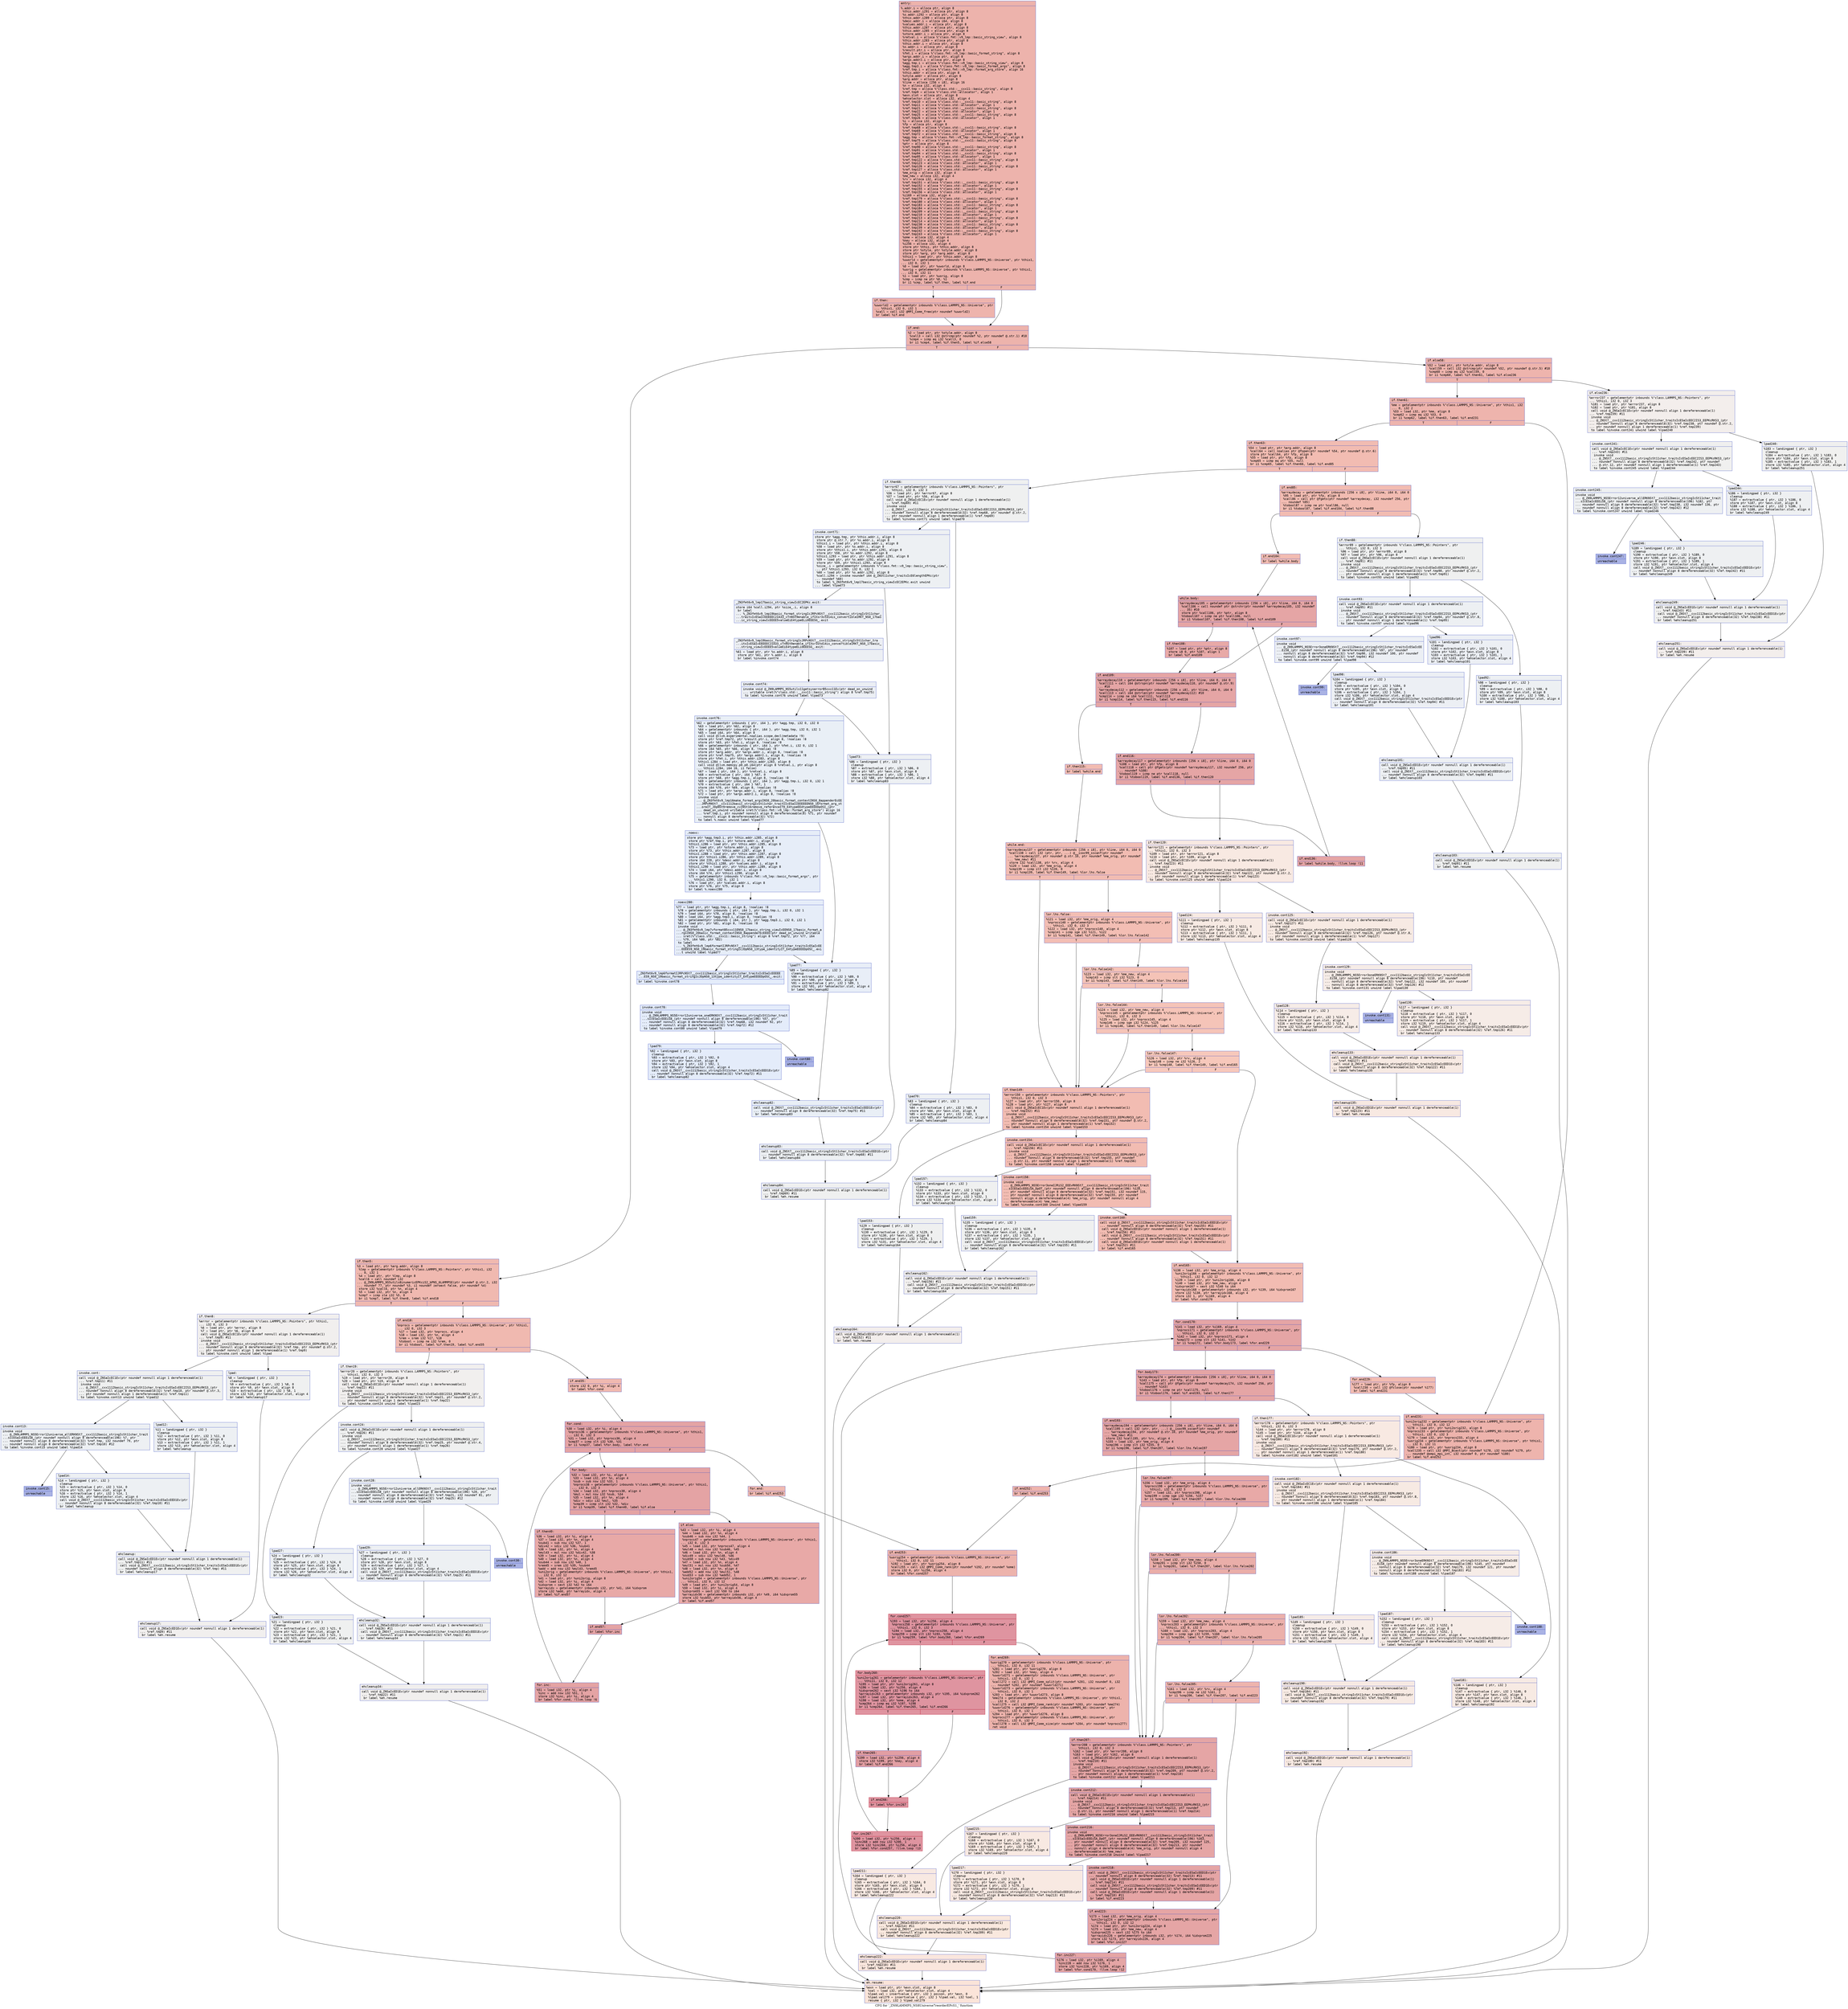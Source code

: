 digraph "CFG for '_ZN9LAMMPS_NS8Universe7reorderEPcS1_' function" {
	label="CFG for '_ZN9LAMMPS_NS8Universe7reorderEPcS1_' function";

	Node0x558ee712de10 [shape=record,color="#3d50c3ff", style=filled, fillcolor="#d6524470" fontname="Courier",label="{entry:\l|  %.addr.i = alloca ptr, align 8\l  %this.addr.i291 = alloca ptr, align 8\l  %s.addr.i292 = alloca ptr, align 8\l  %this.addr.i289 = alloca ptr, align 8\l  %desc.addr.i = alloca i64, align 8\l  %values.addr.i = alloca ptr, align 8\l  %this.addr.i287 = alloca ptr, align 8\l  %this.addr.i285 = alloca ptr, align 8\l  %store.addr.i = alloca ptr, align 8\l  %retval.i = alloca %\"class.fmt::v9_lmp::basic_string_view\", align 8\l  %this.addr.i283 = alloca ptr, align 8\l  %this.addr.i = alloca ptr, align 8\l  %s.addr.i = alloca ptr, align 8\l  %result.ptr.i = alloca ptr, align 8\l  %fmt.i = alloca %\"class.fmt::v9_lmp::basic_format_string\", align 8\l  %args.addr.i = alloca ptr, align 8\l  %args.addr2.i = alloca ptr, align 8\l  %agg.tmp.i = alloca %\"class.fmt::v9_lmp::basic_string_view\", align 8\l  %agg.tmp3.i = alloca %\"class.fmt::v9_lmp::basic_format_args\", align 8\l  %ref.tmp.i = alloca %\"class.fmt::v9_lmp::format_arg_store\", align 16\l  %this.addr = alloca ptr, align 8\l  %style.addr = alloca ptr, align 8\l  %arg.addr = alloca ptr, align 8\l  %line = alloca [256 x i8], align 16\l  %n = alloca i32, align 4\l  %ref.tmp = alloca %\"class.std::__cxx11::basic_string\", align 8\l  %ref.tmp9 = alloca %\"class.std::allocator\", align 1\l  %exn.slot = alloca ptr, align 8\l  %ehselector.slot = alloca i32, align 4\l  %ref.tmp10 = alloca %\"class.std::__cxx11::basic_string\", align 8\l  %ref.tmp11 = alloca %\"class.std::allocator\", align 1\l  %ref.tmp21 = alloca %\"class.std::__cxx11::basic_string\", align 8\l  %ref.tmp22 = alloca %\"class.std::allocator\", align 1\l  %ref.tmp25 = alloca %\"class.std::__cxx11::basic_string\", align 8\l  %ref.tmp26 = alloca %\"class.std::allocator\", align 1\l  %i = alloca i32, align 4\l  %fp = alloca ptr, align 8\l  %ref.tmp68 = alloca %\"class.std::__cxx11::basic_string\", align 8\l  %ref.tmp69 = alloca %\"class.std::allocator\", align 1\l  %ref.tmp72 = alloca %\"class.std::__cxx11::basic_string\", align 8\l  %agg.tmp = alloca %\"class.fmt::v9_lmp::basic_format_string\", align 8\l  %ref.tmp75 = alloca %\"class.std::__cxx11::basic_string\", align 8\l  %ptr = alloca ptr, align 8\l  %ref.tmp90 = alloca %\"class.std::__cxx11::basic_string\", align 8\l  %ref.tmp91 = alloca %\"class.std::allocator\", align 1\l  %ref.tmp94 = alloca %\"class.std::__cxx11::basic_string\", align 8\l  %ref.tmp95 = alloca %\"class.std::allocator\", align 1\l  %ref.tmp122 = alloca %\"class.std::__cxx11::basic_string\", align 8\l  %ref.tmp123 = alloca %\"class.std::allocator\", align 1\l  %ref.tmp126 = alloca %\"class.std::__cxx11::basic_string\", align 8\l  %ref.tmp127 = alloca %\"class.std::allocator\", align 1\l  %me_orig = alloca i32, align 4\l  %me_new = alloca i32, align 4\l  %rv = alloca i32, align 4\l  %ref.tmp151 = alloca %\"class.std::__cxx11::basic_string\", align 8\l  %ref.tmp152 = alloca %\"class.std::allocator\", align 1\l  %ref.tmp155 = alloca %\"class.std::__cxx11::basic_string\", align 8\l  %ref.tmp156 = alloca %\"class.std::allocator\", align 1\l  %i169 = alloca i32, align 4\l  %ref.tmp179 = alloca %\"class.std::__cxx11::basic_string\", align 8\l  %ref.tmp180 = alloca %\"class.std::allocator\", align 1\l  %ref.tmp183 = alloca %\"class.std::__cxx11::basic_string\", align 8\l  %ref.tmp184 = alloca %\"class.std::allocator\", align 1\l  %ref.tmp209 = alloca %\"class.std::__cxx11::basic_string\", align 8\l  %ref.tmp210 = alloca %\"class.std::allocator\", align 1\l  %ref.tmp213 = alloca %\"class.std::__cxx11::basic_string\", align 8\l  %ref.tmp214 = alloca %\"class.std::allocator\", align 1\l  %ref.tmp238 = alloca %\"class.std::__cxx11::basic_string\", align 8\l  %ref.tmp239 = alloca %\"class.std::allocator\", align 1\l  %ref.tmp242 = alloca %\"class.std::__cxx11::basic_string\", align 8\l  %ref.tmp243 = alloca %\"class.std::allocator\", align 1\l  %ome = alloca i32, align 4\l  %key = alloca i32, align 4\l  %i256 = alloca i32, align 4\l  store ptr %this, ptr %this.addr, align 8\l  store ptr %style, ptr %style.addr, align 8\l  store ptr %arg, ptr %arg.addr, align 8\l  %this1 = load ptr, ptr %this.addr, align 8\l  %uworld = getelementptr inbounds %\"class.LAMMPS_NS::Universe\", ptr %this1,\l... i32 0, i32 1\l  %0 = load ptr, ptr %uworld, align 8\l  %uorig = getelementptr inbounds %\"class.LAMMPS_NS::Universe\", ptr %this1,\l... i32 0, i32 11\l  %1 = load ptr, ptr %uorig, align 8\l  %cmp = icmp ne ptr %0, %1\l  br i1 %cmp, label %if.then, label %if.end\l|{<s0>T|<s1>F}}"];
	Node0x558ee712de10:s0 -> Node0x558ee7132f10[tooltip="entry -> if.then\nProbability 62.50%" ];
	Node0x558ee712de10:s1 -> Node0x558ee7132f80[tooltip="entry -> if.end\nProbability 37.50%" ];
	Node0x558ee7132f10 [shape=record,color="#3d50c3ff", style=filled, fillcolor="#d8564670" fontname="Courier",label="{if.then:\l|  %uworld2 = getelementptr inbounds %\"class.LAMMPS_NS::Universe\", ptr\l... %this1, i32 0, i32 1\l  %call = call i32 @MPI_Comm_free(ptr noundef %uworld2)\l  br label %if.end\l}"];
	Node0x558ee7132f10 -> Node0x558ee7132f80[tooltip="if.then -> if.end\nProbability 100.00%" ];
	Node0x558ee7132f80 [shape=record,color="#3d50c3ff", style=filled, fillcolor="#d6524470" fontname="Courier",label="{if.end:\l|  %2 = load ptr, ptr %style.addr, align 8\l  %call3 = call i32 @strcmp(ptr noundef %2, ptr noundef @.str.1) #10\l  %cmp4 = icmp eq i32 %call3, 0\l  br i1 %cmp4, label %if.then5, label %if.else58\l|{<s0>T|<s1>F}}"];
	Node0x558ee7132f80:s0 -> Node0x558ee7133600[tooltip="if.end -> if.then5\nProbability 37.50%" ];
	Node0x558ee7132f80:s1 -> Node0x558ee7133680[tooltip="if.end -> if.else58\nProbability 62.50%" ];
	Node0x558ee7133600 [shape=record,color="#3d50c3ff", style=filled, fillcolor="#de614d70" fontname="Courier",label="{if.then5:\l|  %3 = load ptr, ptr %arg.addr, align 8\l  %lmp = getelementptr inbounds %\"class.LAMMPS_NS::Pointers\", ptr %this1, i32\l... 0, i32 1\l  %4 = load ptr, ptr %lmp, align 8\l  %call6 = call noundef i32\l... @_ZN9LAMMPS_NS5utils8inumericEPKciS2_bPNS_6LAMMPSE(ptr noundef @.str.2, i32\l... noundef 77, ptr noundef %3, i1 noundef zeroext false, ptr noundef %4)\l  store i32 %call6, ptr %n, align 4\l  %5 = load i32, ptr %n, align 4\l  %cmp7 = icmp sle i32 %5, 0\l  br i1 %cmp7, label %if.then8, label %if.end18\l|{<s0>T|<s1>F}}"];
	Node0x558ee7133600:s0 -> Node0x558ee7133e10[tooltip="if.then5 -> if.then8\nProbability 0.00%" ];
	Node0x558ee7133600:s1 -> Node0x558ee7133ec0[tooltip="if.then5 -> if.end18\nProbability 100.00%" ];
	Node0x558ee7133e10 [shape=record,color="#3d50c3ff", style=filled, fillcolor="#e0dbd870" fontname="Courier",label="{if.then8:\l|  %error = getelementptr inbounds %\"class.LAMMPS_NS::Pointers\", ptr %this1,\l... i32 0, i32 3\l  %6 = load ptr, ptr %error, align 8\l  %7 = load ptr, ptr %6, align 8\l  call void @_ZNSaIcEC1Ev(ptr noundef nonnull align 1 dereferenceable(1)\l... %ref.tmp9) #11\l  invoke void\l... @_ZNSt7__cxx1112basic_stringIcSt11char_traitsIcESaIcEEC2IS3_EEPKcRKS3_(ptr\l... noundef nonnull align 8 dereferenceable(32) %ref.tmp, ptr noundef @.str.2,\l... ptr noundef nonnull align 1 dereferenceable(1) %ref.tmp9)\l          to label %invoke.cont unwind label %lpad\l}"];
	Node0x558ee7133e10 -> Node0x558ee71344f0[tooltip="if.then8 -> invoke.cont\nProbability 50.00%" ];
	Node0x558ee7133e10 -> Node0x558ee7130fe0[tooltip="if.then8 -> lpad\nProbability 50.00%" ];
	Node0x558ee71344f0 [shape=record,color="#3d50c3ff", style=filled, fillcolor="#dbdcde70" fontname="Courier",label="{invoke.cont:\l|  call void @_ZNSaIcEC1Ev(ptr noundef nonnull align 1 dereferenceable(1)\l... %ref.tmp11) #11\l  invoke void\l... @_ZNSt7__cxx1112basic_stringIcSt11char_traitsIcESaIcEEC2IS3_EEPKcRKS3_(ptr\l... noundef nonnull align 8 dereferenceable(32) %ref.tmp10, ptr noundef @.str.3,\l... ptr noundef nonnull align 1 dereferenceable(1) %ref.tmp11)\l          to label %invoke.cont13 unwind label %lpad12\l}"];
	Node0x558ee71344f0 -> Node0x558ee7131490[tooltip="invoke.cont -> invoke.cont13\nProbability 50.00%" ];
	Node0x558ee71344f0 -> Node0x558ee71314e0[tooltip="invoke.cont -> lpad12\nProbability 50.00%" ];
	Node0x558ee7131490 [shape=record,color="#3d50c3ff", style=filled, fillcolor="#d6dce470" fontname="Courier",label="{invoke.cont13:\l|  invoke void\l... @_ZN9LAMMPS_NS5Error12universe_allERKNSt7__cxx1112basic_stringIcSt11char_trait\l...sIcESaIcEEEiS8_(ptr noundef nonnull align 8 dereferenceable(196) %7, ptr\l... noundef nonnull align 8 dereferenceable(32) %ref.tmp, i32 noundef 79, ptr\l... noundef nonnull align 8 dereferenceable(32) %ref.tmp10) #12\l          to label %invoke.cont15 unwind label %lpad14\l}"];
	Node0x558ee7131490 -> Node0x558ee7131440[tooltip="invoke.cont13 -> invoke.cont15\nProbability 0.00%" ];
	Node0x558ee7131490 -> Node0x558ee7135470[tooltip="invoke.cont13 -> lpad14\nProbability 100.00%" ];
	Node0x558ee7131440 [shape=record,color="#3d50c3ff", style=filled, fillcolor="#3d50c370" fontname="Courier",label="{invoke.cont15:\l|  unreachable\l}"];
	Node0x558ee7130fe0 [shape=record,color="#3d50c3ff", style=filled, fillcolor="#dbdcde70" fontname="Courier",label="{lpad:\l|  %8 = landingpad \{ ptr, i32 \}\l          cleanup\l  %9 = extractvalue \{ ptr, i32 \} %8, 0\l  store ptr %9, ptr %exn.slot, align 8\l  %10 = extractvalue \{ ptr, i32 \} %8, 1\l  store i32 %10, ptr %ehselector.slot, align 4\l  br label %ehcleanup17\l}"];
	Node0x558ee7130fe0 -> Node0x558ee7135b20[tooltip="lpad -> ehcleanup17\nProbability 100.00%" ];
	Node0x558ee71314e0 [shape=record,color="#3d50c3ff", style=filled, fillcolor="#d6dce470" fontname="Courier",label="{lpad12:\l|  %11 = landingpad \{ ptr, i32 \}\l          cleanup\l  %12 = extractvalue \{ ptr, i32 \} %11, 0\l  store ptr %12, ptr %exn.slot, align 8\l  %13 = extractvalue \{ ptr, i32 \} %11, 1\l  store i32 %13, ptr %ehselector.slot, align 4\l  br label %ehcleanup\l}"];
	Node0x558ee71314e0 -> Node0x558ee7135e60[tooltip="lpad12 -> ehcleanup\nProbability 100.00%" ];
	Node0x558ee7135470 [shape=record,color="#3d50c3ff", style=filled, fillcolor="#d6dce470" fontname="Courier",label="{lpad14:\l|  %14 = landingpad \{ ptr, i32 \}\l          cleanup\l  %15 = extractvalue \{ ptr, i32 \} %14, 0\l  store ptr %15, ptr %exn.slot, align 8\l  %16 = extractvalue \{ ptr, i32 \} %14, 1\l  store i32 %16, ptr %ehselector.slot, align 4\l  call void @_ZNSt7__cxx1112basic_stringIcSt11char_traitsIcESaIcEED1Ev(ptr\l... noundef nonnull align 8 dereferenceable(32) %ref.tmp10) #11\l  br label %ehcleanup\l}"];
	Node0x558ee7135470 -> Node0x558ee7135e60[tooltip="lpad14 -> ehcleanup\nProbability 100.00%" ];
	Node0x558ee7135e60 [shape=record,color="#3d50c3ff", style=filled, fillcolor="#dbdcde70" fontname="Courier",label="{ehcleanup:\l|  call void @_ZNSaIcED1Ev(ptr noundef nonnull align 1 dereferenceable(1)\l... %ref.tmp11) #11\l  call void @_ZNSt7__cxx1112basic_stringIcSt11char_traitsIcESaIcEED1Ev(ptr\l... noundef nonnull align 8 dereferenceable(32) %ref.tmp) #11\l  br label %ehcleanup17\l}"];
	Node0x558ee7135e60 -> Node0x558ee7135b20[tooltip="ehcleanup -> ehcleanup17\nProbability 100.00%" ];
	Node0x558ee7135b20 [shape=record,color="#3d50c3ff", style=filled, fillcolor="#e0dbd870" fontname="Courier",label="{ehcleanup17:\l|  call void @_ZNSaIcED1Ev(ptr noundef nonnull align 1 dereferenceable(1)\l... %ref.tmp9) #11\l  br label %eh.resume\l}"];
	Node0x558ee7135b20 -> Node0x558ee71368b0[tooltip="ehcleanup17 -> eh.resume\nProbability 100.00%" ];
	Node0x558ee7133ec0 [shape=record,color="#3d50c3ff", style=filled, fillcolor="#de614d70" fontname="Courier",label="{if.end18:\l|  %nprocs = getelementptr inbounds %\"class.LAMMPS_NS::Universe\", ptr %this1,\l... i32 0, i32 3\l  %17 = load i32, ptr %nprocs, align 4\l  %18 = load i32, ptr %n, align 4\l  %rem = srem i32 %17, %18\l  %tobool = icmp ne i32 %rem, 0\l  br i1 %tobool, label %if.then19, label %if.end35\l|{<s0>T|<s1>F}}"];
	Node0x558ee7133ec0:s0 -> Node0x558ee7136c90[tooltip="if.end18 -> if.then19\nProbability 0.00%" ];
	Node0x558ee7133ec0:s1 -> Node0x558ee7136d10[tooltip="if.end18 -> if.end35\nProbability 100.00%" ];
	Node0x558ee7136c90 [shape=record,color="#3d50c3ff", style=filled, fillcolor="#e0dbd870" fontname="Courier",label="{if.then19:\l|  %error20 = getelementptr inbounds %\"class.LAMMPS_NS::Pointers\", ptr\l... %this1, i32 0, i32 3\l  %19 = load ptr, ptr %error20, align 8\l  %20 = load ptr, ptr %19, align 8\l  call void @_ZNSaIcEC1Ev(ptr noundef nonnull align 1 dereferenceable(1)\l... %ref.tmp22) #11\l  invoke void\l... @_ZNSt7__cxx1112basic_stringIcSt11char_traitsIcESaIcEEC2IS3_EEPKcRKS3_(ptr\l... noundef nonnull align 8 dereferenceable(32) %ref.tmp21, ptr noundef @.str.2,\l... ptr noundef nonnull align 1 dereferenceable(1) %ref.tmp22)\l          to label %invoke.cont24 unwind label %lpad23\l}"];
	Node0x558ee7136c90 -> Node0x558ee7137200[tooltip="if.then19 -> invoke.cont24\nProbability 50.00%" ];
	Node0x558ee7136c90 -> Node0x558ee7137280[tooltip="if.then19 -> lpad23\nProbability 50.00%" ];
	Node0x558ee7137200 [shape=record,color="#3d50c3ff", style=filled, fillcolor="#dbdcde70" fontname="Courier",label="{invoke.cont24:\l|  call void @_ZNSaIcEC1Ev(ptr noundef nonnull align 1 dereferenceable(1)\l... %ref.tmp26) #11\l  invoke void\l... @_ZNSt7__cxx1112basic_stringIcSt11char_traitsIcESaIcEEC2IS3_EEPKcRKS3_(ptr\l... noundef nonnull align 8 dereferenceable(32) %ref.tmp25, ptr noundef @.str.4,\l... ptr noundef nonnull align 1 dereferenceable(1) %ref.tmp26)\l          to label %invoke.cont28 unwind label %lpad27\l}"];
	Node0x558ee7137200 -> Node0x558ee7137600[tooltip="invoke.cont24 -> invoke.cont28\nProbability 50.00%" ];
	Node0x558ee7137200 -> Node0x558ee7137650[tooltip="invoke.cont24 -> lpad27\nProbability 50.00%" ];
	Node0x558ee7137600 [shape=record,color="#3d50c3ff", style=filled, fillcolor="#d6dce470" fontname="Courier",label="{invoke.cont28:\l|  invoke void\l... @_ZN9LAMMPS_NS5Error12universe_allERKNSt7__cxx1112basic_stringIcSt11char_trait\l...sIcESaIcEEEiS8_(ptr noundef nonnull align 8 dereferenceable(196) %20, ptr\l... noundef nonnull align 8 dereferenceable(32) %ref.tmp21, i32 noundef 81, ptr\l... noundef nonnull align 8 dereferenceable(32) %ref.tmp25) #12\l          to label %invoke.cont30 unwind label %lpad29\l}"];
	Node0x558ee7137600 -> Node0x558ee71375b0[tooltip="invoke.cont28 -> invoke.cont30\nProbability 0.00%" ];
	Node0x558ee7137600 -> Node0x558ee7137980[tooltip="invoke.cont28 -> lpad29\nProbability 100.00%" ];
	Node0x558ee71375b0 [shape=record,color="#3d50c3ff", style=filled, fillcolor="#3d50c370" fontname="Courier",label="{invoke.cont30:\l|  unreachable\l}"];
	Node0x558ee7137280 [shape=record,color="#3d50c3ff", style=filled, fillcolor="#dbdcde70" fontname="Courier",label="{lpad23:\l|  %21 = landingpad \{ ptr, i32 \}\l          cleanup\l  %22 = extractvalue \{ ptr, i32 \} %21, 0\l  store ptr %22, ptr %exn.slot, align 8\l  %23 = extractvalue \{ ptr, i32 \} %21, 1\l  store i32 %23, ptr %ehselector.slot, align 4\l  br label %ehcleanup34\l}"];
	Node0x558ee7137280 -> Node0x558ee7137f50[tooltip="lpad23 -> ehcleanup34\nProbability 100.00%" ];
	Node0x558ee7137650 [shape=record,color="#3d50c3ff", style=filled, fillcolor="#d6dce470" fontname="Courier",label="{lpad27:\l|  %24 = landingpad \{ ptr, i32 \}\l          cleanup\l  %25 = extractvalue \{ ptr, i32 \} %24, 0\l  store ptr %25, ptr %exn.slot, align 8\l  %26 = extractvalue \{ ptr, i32 \} %24, 1\l  store i32 %26, ptr %ehselector.slot, align 4\l  br label %ehcleanup32\l}"];
	Node0x558ee7137650 -> Node0x558ee7138230[tooltip="lpad27 -> ehcleanup32\nProbability 100.00%" ];
	Node0x558ee7137980 [shape=record,color="#3d50c3ff", style=filled, fillcolor="#d6dce470" fontname="Courier",label="{lpad29:\l|  %27 = landingpad \{ ptr, i32 \}\l          cleanup\l  %28 = extractvalue \{ ptr, i32 \} %27, 0\l  store ptr %28, ptr %exn.slot, align 8\l  %29 = extractvalue \{ ptr, i32 \} %27, 1\l  store i32 %29, ptr %ehselector.slot, align 4\l  call void @_ZNSt7__cxx1112basic_stringIcSt11char_traitsIcESaIcEED1Ev(ptr\l... noundef nonnull align 8 dereferenceable(32) %ref.tmp25) #11\l  br label %ehcleanup32\l}"];
	Node0x558ee7137980 -> Node0x558ee7138230[tooltip="lpad29 -> ehcleanup32\nProbability 100.00%" ];
	Node0x558ee7138230 [shape=record,color="#3d50c3ff", style=filled, fillcolor="#dbdcde70" fontname="Courier",label="{ehcleanup32:\l|  call void @_ZNSaIcED1Ev(ptr noundef nonnull align 1 dereferenceable(1)\l... %ref.tmp26) #11\l  call void @_ZNSt7__cxx1112basic_stringIcSt11char_traitsIcESaIcEED1Ev(ptr\l... noundef nonnull align 8 dereferenceable(32) %ref.tmp21) #11\l  br label %ehcleanup34\l}"];
	Node0x558ee7138230 -> Node0x558ee7137f50[tooltip="ehcleanup32 -> ehcleanup34\nProbability 100.00%" ];
	Node0x558ee7137f50 [shape=record,color="#3d50c3ff", style=filled, fillcolor="#e0dbd870" fontname="Courier",label="{ehcleanup34:\l|  call void @_ZNSaIcED1Ev(ptr noundef nonnull align 1 dereferenceable(1)\l... %ref.tmp22) #11\l  br label %eh.resume\l}"];
	Node0x558ee7137f50 -> Node0x558ee71368b0[tooltip="ehcleanup34 -> eh.resume\nProbability 100.00%" ];
	Node0x558ee7136d10 [shape=record,color="#3d50c3ff", style=filled, fillcolor="#de614d70" fontname="Courier",label="{if.end35:\l|  store i32 0, ptr %i, align 4\l  br label %for.cond\l}"];
	Node0x558ee7136d10 -> Node0x558ee7138be0[tooltip="if.end35 -> for.cond\nProbability 100.00%" ];
	Node0x558ee7138be0 [shape=record,color="#3d50c3ff", style=filled, fillcolor="#c32e3170" fontname="Courier",label="{for.cond:\l|  %30 = load i32, ptr %i, align 4\l  %nprocs36 = getelementptr inbounds %\"class.LAMMPS_NS::Universe\", ptr %this1,\l... i32 0, i32 3\l  %31 = load i32, ptr %nprocs36, align 4\l  %cmp37 = icmp slt i32 %30, %31\l  br i1 %cmp37, label %for.body, label %for.end\l|{<s0>T|<s1>F}}"];
	Node0x558ee7138be0:s0 -> Node0x558ee7138f20[tooltip="for.cond -> for.body\nProbability 96.88%" ];
	Node0x558ee7138be0:s1 -> Node0x558ee7138fa0[tooltip="for.cond -> for.end\nProbability 3.12%" ];
	Node0x558ee7138f20 [shape=record,color="#3d50c3ff", style=filled, fillcolor="#c32e3170" fontname="Courier",label="{for.body:\l|  %32 = load i32, ptr %i, align 4\l  %33 = load i32, ptr %n, align 4\l  %sub = sub nsw i32 %33, 1\l  %nprocs38 = getelementptr inbounds %\"class.LAMMPS_NS::Universe\", ptr %this1,\l... i32 0, i32 3\l  %34 = load i32, ptr %nprocs38, align 4\l  %mul = mul nsw i32 %sub, %34\l  %35 = load i32, ptr %n, align 4\l  %div = sdiv i32 %mul, %35\l  %cmp39 = icmp slt i32 %32, %div\l  br i1 %cmp39, label %if.then40, label %if.else\l|{<s0>T|<s1>F}}"];
	Node0x558ee7138f20:s0 -> Node0x558ee7139670[tooltip="for.body -> if.then40\nProbability 50.00%" ];
	Node0x558ee7138f20:s1 -> Node0x558ee71396f0[tooltip="for.body -> if.else\nProbability 50.00%" ];
	Node0x558ee7139670 [shape=record,color="#3d50c3ff", style=filled, fillcolor="#ca3b3770" fontname="Courier",label="{if.then40:\l|  %36 = load i32, ptr %i, align 4\l  %37 = load i32, ptr %n, align 4\l  %sub41 = sub nsw i32 %37, 1\l  %div42 = sdiv i32 %36, %sub41\l  %38 = load i32, ptr %n, align 4\l  %mul43 = mul nsw i32 %div42, %38\l  %39 = load i32, ptr %i, align 4\l  %40 = load i32, ptr %n, align 4\l  %sub44 = sub nsw i32 %40, 1\l  %rem45 = srem i32 %39, %sub44\l  %add = add nsw i32 %mul43, %rem45\l  %uni2orig = getelementptr inbounds %\"class.LAMMPS_NS::Universe\", ptr %this1,\l... i32 0, i32 12\l  %41 = load ptr, ptr %uni2orig, align 8\l  %42 = load i32, ptr %i, align 4\l  %idxprom = sext i32 %42 to i64\l  %arrayidx = getelementptr inbounds i32, ptr %41, i64 %idxprom\l  store i32 %add, ptr %arrayidx, align 4\l  br label %if.end57\l}"];
	Node0x558ee7139670 -> Node0x558ee713a2a0[tooltip="if.then40 -> if.end57\nProbability 100.00%" ];
	Node0x558ee71396f0 [shape=record,color="#3d50c3ff", style=filled, fillcolor="#ca3b3770" fontname="Courier",label="{if.else:\l|  %43 = load i32, ptr %i, align 4\l  %44 = load i32, ptr %n, align 4\l  %sub46 = sub nsw i32 %44, 1\l  %nprocs47 = getelementptr inbounds %\"class.LAMMPS_NS::Universe\", ptr %this1,\l... i32 0, i32 3\l  %45 = load i32, ptr %nprocs47, align 4\l  %mul48 = mul nsw i32 %sub46, %45\l  %46 = load i32, ptr %n, align 4\l  %div49 = sdiv i32 %mul48, %46\l  %sub50 = sub nsw i32 %43, %div49\l  %47 = load i32, ptr %n, align 4\l  %mul51 = mul nsw i32 %sub50, %47\l  %48 = load i32, ptr %n, align 4\l  %add52 = add nsw i32 %mul51, %48\l  %sub53 = sub nsw i32 %add52, 1\l  %uni2orig54 = getelementptr inbounds %\"class.LAMMPS_NS::Universe\", ptr\l... %this1, i32 0, i32 12\l  %49 = load ptr, ptr %uni2orig54, align 8\l  %50 = load i32, ptr %i, align 4\l  %idxprom55 = sext i32 %50 to i64\l  %arrayidx56 = getelementptr inbounds i32, ptr %49, i64 %idxprom55\l  store i32 %sub53, ptr %arrayidx56, align 4\l  br label %if.end57\l}"];
	Node0x558ee71396f0 -> Node0x558ee713a2a0[tooltip="if.else -> if.end57\nProbability 100.00%" ];
	Node0x558ee713a2a0 [shape=record,color="#3d50c3ff", style=filled, fillcolor="#c32e3170" fontname="Courier",label="{if.end57:\l|  br label %for.inc\l}"];
	Node0x558ee713a2a0 -> Node0x558ee713b8d0[tooltip="if.end57 -> for.inc\nProbability 100.00%" ];
	Node0x558ee713b8d0 [shape=record,color="#3d50c3ff", style=filled, fillcolor="#c32e3170" fontname="Courier",label="{for.inc:\l|  %51 = load i32, ptr %i, align 4\l  %inc = add nsw i32 %51, 1\l  store i32 %inc, ptr %i, align 4\l  br label %for.cond, !llvm.loop !6\l}"];
	Node0x558ee713b8d0 -> Node0x558ee7138be0[tooltip="for.inc -> for.cond\nProbability 100.00%" ];
	Node0x558ee7138fa0 [shape=record,color="#3d50c3ff", style=filled, fillcolor="#de614d70" fontname="Courier",label="{for.end:\l|  br label %if.end253\l}"];
	Node0x558ee7138fa0 -> Node0x558ee713bd00[tooltip="for.end -> if.end253\nProbability 100.00%" ];
	Node0x558ee7133680 [shape=record,color="#3d50c3ff", style=filled, fillcolor="#d8564670" fontname="Courier",label="{if.else58:\l|  %52 = load ptr, ptr %style.addr, align 8\l  %call59 = call i32 @strcmp(ptr noundef %52, ptr noundef @.str.5) #10\l  %cmp60 = icmp eq i32 %call59, 0\l  br i1 %cmp60, label %if.then61, label %if.else236\l|{<s0>T|<s1>F}}"];
	Node0x558ee7133680:s0 -> Node0x558ee713c070[tooltip="if.else58 -> if.then61\nProbability 100.00%" ];
	Node0x558ee7133680:s1 -> Node0x558ee713c0f0[tooltip="if.else58 -> if.else236\nProbability 0.00%" ];
	Node0x558ee713c070 [shape=record,color="#3d50c3ff", style=filled, fillcolor="#d8564670" fontname="Courier",label="{if.then61:\l|  %me = getelementptr inbounds %\"class.LAMMPS_NS::Universe\", ptr %this1, i32\l... 0, i32 2\l  %53 = load i32, ptr %me, align 8\l  %cmp62 = icmp eq i32 %53, 0\l  br i1 %cmp62, label %if.then63, label %if.end231\l|{<s0>T|<s1>F}}"];
	Node0x558ee713c070:s0 -> Node0x558ee713c430[tooltip="if.then61 -> if.then63\nProbability 37.50%" ];
	Node0x558ee713c070:s1 -> Node0x558ee713c4b0[tooltip="if.then61 -> if.end231\nProbability 62.50%" ];
	Node0x558ee713c430 [shape=record,color="#3d50c3ff", style=filled, fillcolor="#e1675170" fontname="Courier",label="{if.then63:\l|  %54 = load ptr, ptr %arg.addr, align 8\l  %call64 = call noalias ptr @fopen(ptr noundef %54, ptr noundef @.str.6)\l  store ptr %call64, ptr %fp, align 8\l  %55 = load ptr, ptr %fp, align 8\l  %cmp65 = icmp eq ptr %55, null\l  br i1 %cmp65, label %if.then66, label %if.end85\l|{<s0>T|<s1>F}}"];
	Node0x558ee713c430:s0 -> Node0x558ee713ca30[tooltip="if.then63 -> if.then66\nProbability 0.00%" ];
	Node0x558ee713c430:s1 -> Node0x558ee713cb10[tooltip="if.then63 -> if.end85\nProbability 100.00%" ];
	Node0x558ee713ca30 [shape=record,color="#3d50c3ff", style=filled, fillcolor="#dbdcde70" fontname="Courier",label="{if.then66:\l|  %error67 = getelementptr inbounds %\"class.LAMMPS_NS::Pointers\", ptr\l... %this1, i32 0, i32 3\l  %56 = load ptr, ptr %error67, align 8\l  %57 = load ptr, ptr %56, align 8\l  call void @_ZNSaIcEC1Ev(ptr noundef nonnull align 1 dereferenceable(1)\l... %ref.tmp69) #11\l  invoke void\l... @_ZNSt7__cxx1112basic_stringIcSt11char_traitsIcESaIcEEC2IS3_EEPKcRKS3_(ptr\l... noundef nonnull align 8 dereferenceable(32) %ref.tmp68, ptr noundef @.str.2,\l... ptr noundef nonnull align 1 dereferenceable(1) %ref.tmp69)\l          to label %invoke.cont71 unwind label %lpad70\l}"];
	Node0x558ee713ca30 -> Node0x558ee713d000[tooltip="if.then66 -> invoke.cont71\nProbability 50.00%" ];
	Node0x558ee713ca30 -> Node0x558ee713d080[tooltip="if.then66 -> lpad70\nProbability 50.00%" ];
	Node0x558ee713d000 [shape=record,color="#3d50c3ff", style=filled, fillcolor="#d6dce470" fontname="Courier",label="{invoke.cont71:\l|  store ptr %agg.tmp, ptr %this.addr.i, align 8\l  store ptr @.str.7, ptr %s.addr.i, align 8\l  %this1.i = load ptr, ptr %this.addr.i, align 8\l  %58 = load ptr, ptr %s.addr.i, align 8\l  store ptr %this1.i, ptr %this.addr.i291, align 8\l  store ptr %58, ptr %s.addr.i292, align 8\l  %this1.i293 = load ptr, ptr %this.addr.i291, align 8\l  %59 = load ptr, ptr %s.addr.i292, align 8\l  store ptr %59, ptr %this1.i293, align 8\l  %size_.i = getelementptr inbounds %\"class.fmt::v9_lmp::basic_string_view\",\l... ptr %this1.i293, i32 0, i32 1\l  %60 = load ptr, ptr %s.addr.i292, align 8\l  %call.i294 = invoke noundef i64 @_ZNSt11char_traitsIcE6lengthEPKc(ptr\l... noundef %60)\l          to label %_ZN3fmt6v9_lmp17basic_string_viewIcEC2EPKc.exit unwind\l... label %lpad73\l}"];
	Node0x558ee713d000 -> Node0x558ee713cfb0[tooltip="invoke.cont71 -> _ZN3fmt6v9_lmp17basic_string_viewIcEC2EPKc.exit\nProbability 50.00%" ];
	Node0x558ee713d000 -> Node0x558ee713da70[tooltip="invoke.cont71 -> lpad73\nProbability 50.00%" ];
	Node0x558ee713cfb0 [shape=record,color="#3d50c3ff", style=filled, fillcolor="#d4dbe670" fontname="Courier",label="{_ZN3fmt6v9_lmp17basic_string_viewIcEC2EPKc.exit:\l|  store i64 %call.i294, ptr %size_.i, align 8\l  br label\l... %_ZN3fmt6v9_lmp19basic_format_stringIcJRPcNSt7__cxx1112basic_stringIcSt11char_\l...traitsIcESaIcEEEEEC2IA33_cTnNSt9enable_ifIXsr3std14is_convertibleIRKT_NS0_17bas\l...ic_string_viewIcEEEE5valueEiE4typeELi0EEESG_.exit\l}"];
	Node0x558ee713cfb0 -> Node0x558ee713dda0[tooltip="_ZN3fmt6v9_lmp17basic_string_viewIcEC2EPKc.exit -> _ZN3fmt6v9_lmp19basic_format_stringIcJRPcNSt7__cxx1112basic_stringIcSt11char_traitsIcESaIcEEEEEC2IA33_cTnNSt9enable_ifIXsr3std14is_convertibleIRKT_NS0_17basic_string_viewIcEEEE5valueEiE4typeELi0EEESG_.exit\nProbability 100.00%" ];
	Node0x558ee713dda0 [shape=record,color="#3d50c3ff", style=filled, fillcolor="#d4dbe670" fontname="Courier",label="{_ZN3fmt6v9_lmp19basic_format_stringIcJRPcNSt7__cxx1112basic_stringIcSt11char_tra\l...itsIcESaIcEEEEEC2IA33_cTnNSt9enable_ifIXsr3std14is_convertibleIRKT_NS0_17basic_\l...string_viewIcEEEE5valueEiE4typeELi0EEESG_.exit:\l|  %61 = load ptr, ptr %s.addr.i, align 8\l  store ptr %61, ptr %.addr.i, align 8\l  br label %invoke.cont74\l}"];
	Node0x558ee713dda0 -> Node0x558ee713df80[tooltip="_ZN3fmt6v9_lmp19basic_format_stringIcJRPcNSt7__cxx1112basic_stringIcSt11char_traitsIcESaIcEEEEEC2IA33_cTnNSt9enable_ifIXsr3std14is_convertibleIRKT_NS0_17basic_string_viewIcEEEE5valueEiE4typeELi0EEESG_.exit -> invoke.cont74\nProbability 100.00%" ];
	Node0x558ee713df80 [shape=record,color="#3d50c3ff", style=filled, fillcolor="#d4dbe670" fontname="Courier",label="{invoke.cont74:\l|  invoke void @_ZN9LAMMPS_NS5utils11getsyserrorB5cxx11Ev(ptr dead_on_unwind\l... writable sret(%\"class.std::__cxx11::basic_string\") align 8 %ref.tmp75)\l          to label %invoke.cont76 unwind label %lpad73\l}"];
	Node0x558ee713df80 -> Node0x558ee713e070[tooltip="invoke.cont74 -> invoke.cont76\nProbability 50.00%" ];
	Node0x558ee713df80 -> Node0x558ee713da70[tooltip="invoke.cont74 -> lpad73\nProbability 50.00%" ];
	Node0x558ee713e070 [shape=record,color="#3d50c3ff", style=filled, fillcolor="#cedaeb70" fontname="Courier",label="{invoke.cont76:\l|  %62 = getelementptr inbounds \{ ptr, i64 \}, ptr %agg.tmp, i32 0, i32 0\l  %63 = load ptr, ptr %62, align 8\l  %64 = getelementptr inbounds \{ ptr, i64 \}, ptr %agg.tmp, i32 0, i32 1\l  %65 = load i64, ptr %64, align 8\l  call void @llvm.experimental.noalias.scope.decl(metadata !9)\l  store ptr %ref.tmp72, ptr %result.ptr.i, align 8, !noalias !8\l  store ptr %63, ptr %fmt.i, align 8, !noalias !8\l  %66 = getelementptr inbounds \{ ptr, i64 \}, ptr %fmt.i, i32 0, i32 1\l  store i64 %65, ptr %66, align 8, !noalias !8\l  store ptr %arg.addr, ptr %args.addr.i, align 8, !noalias !8\l  store ptr %ref.tmp75, ptr %args.addr2.i, align 8, !noalias !8\l  store ptr %fmt.i, ptr %this.addr.i283, align 8\l  %this1.i284 = load ptr, ptr %this.addr.i283, align 8\l  call void @llvm.memcpy.p0.p0.i64(ptr align 8 %retval.i, ptr align 8\l... %this1.i284, i64 16, i1 false)\l  %67 = load \{ ptr, i64 \}, ptr %retval.i, align 8\l  %68 = extractvalue \{ ptr, i64 \} %67, 0\l  store ptr %68, ptr %agg.tmp.i, align 8, !noalias !8\l  %69 = getelementptr inbounds \{ ptr, i64 \}, ptr %agg.tmp.i, i32 0, i32 1\l  %70 = extractvalue \{ ptr, i64 \} %67, 1\l  store i64 %70, ptr %69, align 8, !noalias !8\l  %71 = load ptr, ptr %args.addr.i, align 8, !noalias !8\l  %72 = load ptr, ptr %args.addr2.i, align 8, !noalias !8\l  invoke void\l... @_ZN3fmt6v9_lmp16make_format_argsINS0_20basic_format_contextINS0_8appenderEcEE\l...JRPcRNSt7__cxx1112basic_stringIcSt11char_traitsIcESaIcEEEEEENS0_16format_arg_st\l...oreIT_JDpNSt9remove_cvINSt16remove_referenceIT0_E4typeEE4typeEEEEDpOSI_(ptr\l... dead_on_unwind writable sret(%\"class.fmt::v9_lmp::format_arg_store\") align 16\l... %ref.tmp.i, ptr noundef nonnull align 8 dereferenceable(8) %71, ptr noundef\l... nonnull align 8 dereferenceable(32) %72)\l          to label %.noexc unwind label %lpad77\l}"];
	Node0x558ee713e070 -> Node0x558ee713fc00[tooltip="invoke.cont76 -> .noexc\nProbability 50.00%" ];
	Node0x558ee713e070 -> Node0x558ee713fcb0[tooltip="invoke.cont76 -> lpad77\nProbability 50.00%" ];
	Node0x558ee713fc00 [shape=record,color="#3d50c3ff", style=filled, fillcolor="#c7d7f070" fontname="Courier",label="{.noexc:\l|  store ptr %agg.tmp3.i, ptr %this.addr.i285, align 8\l  store ptr %ref.tmp.i, ptr %store.addr.i, align 8\l  %this1.i286 = load ptr, ptr %this.addr.i285, align 8\l  %73 = load ptr, ptr %store.addr.i, align 8\l  store ptr %73, ptr %this.addr.i287, align 8\l  %this1.i288 = load ptr, ptr %this.addr.i287, align 8\l  store ptr %this1.i286, ptr %this.addr.i289, align 8\l  store i64 220, ptr %desc.addr.i, align 8\l  store ptr %this1.i288, ptr %values.addr.i, align 8\l  %this1.i290 = load ptr, ptr %this.addr.i289, align 8\l  %74 = load i64, ptr %desc.addr.i, align 8\l  store i64 %74, ptr %this1.i290, align 8\l  %75 = getelementptr inbounds %\"class.fmt::v9_lmp::basic_format_args\", ptr\l... %this1.i290, i32 0, i32 1\l  %76 = load ptr, ptr %values.addr.i, align 8\l  store ptr %76, ptr %75, align 8\l  br label %.noexc280\l}"];
	Node0x558ee713fc00 -> Node0x558ee7140a20[tooltip=".noexc -> .noexc280\nProbability 100.00%" ];
	Node0x558ee7140a20 [shape=record,color="#3d50c3ff", style=filled, fillcolor="#c7d7f070" fontname="Courier",label="{.noexc280:\l|  %77 = load ptr, ptr %agg.tmp.i, align 8, !noalias !8\l  %78 = getelementptr inbounds \{ ptr, i64 \}, ptr %agg.tmp.i, i32 0, i32 1\l  %79 = load i64, ptr %78, align 8, !noalias !8\l  %80 = load i64, ptr %agg.tmp3.i, align 8, !noalias !8\l  %81 = getelementptr inbounds \{ i64, ptr \}, ptr %agg.tmp3.i, i32 0, i32 1\l  %82 = load ptr, ptr %81, align 8, !noalias !8\l  invoke void\l... @_ZN3fmt6v9_lmp7vformatB5cxx11ENS0_17basic_string_viewIcEENS0_17basic_format_a\l...rgsINS0_20basic_format_contextINS0_8appenderEcEEEE(ptr dead_on_unwind writable\l... sret(%\"class.std::__cxx11::basic_string\") align 8 %ref.tmp72, ptr %77, i64\l... %79, i64 %80, ptr %82)\l          to label\l... %_ZN3fmt6v9_lmp6formatIJRPcNSt7__cxx1112basic_stringIcSt11char_traitsIcESaIcEE\l...EEEES9_NS0_19basic_format_stringIcJDpNS0_13type_identityIT_E4typeEEEEDpOSC_.exi\l...t unwind label %lpad77\l}"];
	Node0x558ee7140a20 -> Node0x558ee7140fd0[tooltip=".noexc280 -> _ZN3fmt6v9_lmp6formatIJRPcNSt7__cxx1112basic_stringIcSt11char_traitsIcESaIcEEEEEES9_NS0_19basic_format_stringIcJDpNS0_13type_identityIT_E4typeEEEEDpOSC_.exit\nProbability 50.00%" ];
	Node0x558ee7140a20 -> Node0x558ee713fcb0[tooltip=".noexc280 -> lpad77\nProbability 50.00%" ];
	Node0x558ee7140fd0 [shape=record,color="#3d50c3ff", style=filled, fillcolor="#c1d4f470" fontname="Courier",label="{_ZN3fmt6v9_lmp6formatIJRPcNSt7__cxx1112basic_stringIcSt11char_traitsIcESaIcEEEEE\l...ES9_NS0_19basic_format_stringIcJDpNS0_13type_identityIT_E4typeEEEEDpOSC_.exit:\l|  br label %invoke.cont78\l}"];
	Node0x558ee7140fd0 -> Node0x558ee7141590[tooltip="_ZN3fmt6v9_lmp6formatIJRPcNSt7__cxx1112basic_stringIcSt11char_traitsIcESaIcEEEEEES9_NS0_19basic_format_stringIcJDpNS0_13type_identityIT_E4typeEEEEDpOSC_.exit -> invoke.cont78\nProbability 100.00%" ];
	Node0x558ee7141590 [shape=record,color="#3d50c3ff", style=filled, fillcolor="#c1d4f470" fontname="Courier",label="{invoke.cont78:\l|  invoke void\l... @_ZN9LAMMPS_NS5Error12universe_oneERKNSt7__cxx1112basic_stringIcSt11char_trait\l...sIcESaIcEEEiS8_(ptr noundef nonnull align 8 dereferenceable(196) %57, ptr\l... noundef nonnull align 8 dereferenceable(32) %ref.tmp68, i32 noundef 92, ptr\l... noundef nonnull align 8 dereferenceable(32) %ref.tmp72) #12\l          to label %invoke.cont80 unwind label %lpad79\l}"];
	Node0x558ee7141590 -> Node0x558ee71416f0[tooltip="invoke.cont78 -> invoke.cont80\nProbability 0.00%" ];
	Node0x558ee7141590 -> Node0x558ee7141770[tooltip="invoke.cont78 -> lpad79\nProbability 100.00%" ];
	Node0x558ee71416f0 [shape=record,color="#3d50c3ff", style=filled, fillcolor="#3d50c370" fontname="Courier",label="{invoke.cont80:\l|  unreachable\l}"];
	Node0x558ee713d080 [shape=record,color="#3d50c3ff", style=filled, fillcolor="#d6dce470" fontname="Courier",label="{lpad70:\l|  %83 = landingpad \{ ptr, i32 \}\l          cleanup\l  %84 = extractvalue \{ ptr, i32 \} %83, 0\l  store ptr %84, ptr %exn.slot, align 8\l  %85 = extractvalue \{ ptr, i32 \} %83, 1\l  store i32 %85, ptr %ehselector.slot, align 4\l  br label %ehcleanup84\l}"];
	Node0x558ee713d080 -> Node0x558ee7141d90[tooltip="lpad70 -> ehcleanup84\nProbability 100.00%" ];
	Node0x558ee713da70 [shape=record,color="#3d50c3ff", style=filled, fillcolor="#d6dce470" fontname="Courier",label="{lpad73:\l|  %86 = landingpad \{ ptr, i32 \}\l          cleanup\l  %87 = extractvalue \{ ptr, i32 \} %86, 0\l  store ptr %87, ptr %exn.slot, align 8\l  %88 = extractvalue \{ ptr, i32 \} %86, 1\l  store i32 %88, ptr %ehselector.slot, align 4\l  br label %ehcleanup83\l}"];
	Node0x558ee713da70 -> Node0x558ee7142070[tooltip="lpad73 -> ehcleanup83\nProbability 100.00%" ];
	Node0x558ee713fcb0 [shape=record,color="#3d50c3ff", style=filled, fillcolor="#cbd8ee70" fontname="Courier",label="{lpad77:\l|  %89 = landingpad \{ ptr, i32 \}\l          cleanup\l  %90 = extractvalue \{ ptr, i32 \} %89, 0\l  store ptr %90, ptr %exn.slot, align 8\l  %91 = extractvalue \{ ptr, i32 \} %89, 1\l  store i32 %91, ptr %ehselector.slot, align 4\l  br label %ehcleanup82\l}"];
	Node0x558ee713fcb0 -> Node0x558ee7142440[tooltip="lpad77 -> ehcleanup82\nProbability 100.00%" ];
	Node0x558ee7141770 [shape=record,color="#3d50c3ff", style=filled, fillcolor="#c1d4f470" fontname="Courier",label="{lpad79:\l|  %92 = landingpad \{ ptr, i32 \}\l          cleanup\l  %93 = extractvalue \{ ptr, i32 \} %92, 0\l  store ptr %93, ptr %exn.slot, align 8\l  %94 = extractvalue \{ ptr, i32 \} %92, 1\l  store i32 %94, ptr %ehselector.slot, align 4\l  call void @_ZNSt7__cxx1112basic_stringIcSt11char_traitsIcESaIcEED1Ev(ptr\l... noundef nonnull align 8 dereferenceable(32) %ref.tmp72) #11\l  br label %ehcleanup82\l}"];
	Node0x558ee7141770 -> Node0x558ee7142440[tooltip="lpad79 -> ehcleanup82\nProbability 100.00%" ];
	Node0x558ee7142440 [shape=record,color="#3d50c3ff", style=filled, fillcolor="#cedaeb70" fontname="Courier",label="{ehcleanup82:\l|  call void @_ZNSt7__cxx1112basic_stringIcSt11char_traitsIcESaIcEED1Ev(ptr\l... noundef nonnull align 8 dereferenceable(32) %ref.tmp75) #11\l  br label %ehcleanup83\l}"];
	Node0x558ee7142440 -> Node0x558ee7142070[tooltip="ehcleanup82 -> ehcleanup83\nProbability 100.00%" ];
	Node0x558ee7142070 [shape=record,color="#3d50c3ff", style=filled, fillcolor="#d6dce470" fontname="Courier",label="{ehcleanup83:\l|  call void @_ZNSt7__cxx1112basic_stringIcSt11char_traitsIcESaIcEED1Ev(ptr\l... noundef nonnull align 8 dereferenceable(32) %ref.tmp68) #11\l  br label %ehcleanup84\l}"];
	Node0x558ee7142070 -> Node0x558ee7141d90[tooltip="ehcleanup83 -> ehcleanup84\nProbability 100.00%" ];
	Node0x558ee7141d90 [shape=record,color="#3d50c3ff", style=filled, fillcolor="#dbdcde70" fontname="Courier",label="{ehcleanup84:\l|  call void @_ZNSaIcED1Ev(ptr noundef nonnull align 1 dereferenceable(1)\l... %ref.tmp69) #11\l  br label %eh.resume\l}"];
	Node0x558ee7141d90 -> Node0x558ee71368b0[tooltip="ehcleanup84 -> eh.resume\nProbability 100.00%" ];
	Node0x558ee713cb10 [shape=record,color="#3d50c3ff", style=filled, fillcolor="#e1675170" fontname="Courier",label="{if.end85:\l|  %arraydecay = getelementptr inbounds [256 x i8], ptr %line, i64 0, i64 0\l  %95 = load ptr, ptr %fp, align 8\l  %call86 = call ptr @fgets(ptr noundef %arraydecay, i32 noundef 256, ptr\l... noundef %95)\l  %tobool87 = icmp ne ptr %call86, null\l  br i1 %tobool87, label %if.end104, label %if.then88\l|{<s0>T|<s1>F}}"];
	Node0x558ee713cb10:s0 -> Node0x558ee713aaa0[tooltip="if.end85 -> if.end104\nProbability 100.00%" ];
	Node0x558ee713cb10:s1 -> Node0x558ee713ab20[tooltip="if.end85 -> if.then88\nProbability 0.00%" ];
	Node0x558ee713ab20 [shape=record,color="#3d50c3ff", style=filled, fillcolor="#dbdcde70" fontname="Courier",label="{if.then88:\l|  %error89 = getelementptr inbounds %\"class.LAMMPS_NS::Pointers\", ptr\l... %this1, i32 0, i32 3\l  %96 = load ptr, ptr %error89, align 8\l  %97 = load ptr, ptr %96, align 8\l  call void @_ZNSaIcEC1Ev(ptr noundef nonnull align 1 dereferenceable(1)\l... %ref.tmp91) #11\l  invoke void\l... @_ZNSt7__cxx1112basic_stringIcSt11char_traitsIcESaIcEEC2IS3_EEPKcRKS3_(ptr\l... noundef nonnull align 8 dereferenceable(32) %ref.tmp90, ptr noundef @.str.2,\l... ptr noundef nonnull align 1 dereferenceable(1) %ref.tmp91)\l          to label %invoke.cont93 unwind label %lpad92\l}"];
	Node0x558ee713ab20 -> Node0x558ee713aee0[tooltip="if.then88 -> invoke.cont93\nProbability 50.00%" ];
	Node0x558ee713ab20 -> Node0x558ee713af60[tooltip="if.then88 -> lpad92\nProbability 50.00%" ];
	Node0x558ee713aee0 [shape=record,color="#3d50c3ff", style=filled, fillcolor="#d6dce470" fontname="Courier",label="{invoke.cont93:\l|  call void @_ZNSaIcEC1Ev(ptr noundef nonnull align 1 dereferenceable(1)\l... %ref.tmp95) #11\l  invoke void\l... @_ZNSt7__cxx1112basic_stringIcSt11char_traitsIcESaIcEEC2IS3_EEPKcRKS3_(ptr\l... noundef nonnull align 8 dereferenceable(32) %ref.tmp94, ptr noundef @.str.8,\l... ptr noundef nonnull align 1 dereferenceable(1) %ref.tmp95)\l          to label %invoke.cont97 unwind label %lpad96\l}"];
	Node0x558ee713aee0 -> Node0x558ee712df50[tooltip="invoke.cont93 -> invoke.cont97\nProbability 50.00%" ];
	Node0x558ee713aee0 -> Node0x558ee712dfa0[tooltip="invoke.cont93 -> lpad96\nProbability 50.00%" ];
	Node0x558ee712df50 [shape=record,color="#3d50c3ff", style=filled, fillcolor="#d4dbe670" fontname="Courier",label="{invoke.cont97:\l|  invoke void\l... @_ZN9LAMMPS_NS5Error3oneERKNSt7__cxx1112basic_stringIcSt11char_traitsIcESaIcEE\l...EiS8_(ptr noundef nonnull align 8 dereferenceable(196) %97, ptr noundef\l... nonnull align 8 dereferenceable(32) %ref.tmp90, i32 noundef 100, ptr noundef\l... nonnull align 8 dereferenceable(32) %ref.tmp94) #12\l          to label %invoke.cont99 unwind label %lpad98\l}"];
	Node0x558ee712df50 -> Node0x558ee712df00[tooltip="invoke.cont97 -> invoke.cont99\nProbability 0.00%" ];
	Node0x558ee712df50 -> Node0x558ee712e2c0[tooltip="invoke.cont97 -> lpad98\nProbability 100.00%" ];
	Node0x558ee712df00 [shape=record,color="#3d50c3ff", style=filled, fillcolor="#3d50c370" fontname="Courier",label="{invoke.cont99:\l|  unreachable\l}"];
	Node0x558ee713af60 [shape=record,color="#3d50c3ff", style=filled, fillcolor="#d6dce470" fontname="Courier",label="{lpad92:\l|  %98 = landingpad \{ ptr, i32 \}\l          cleanup\l  %99 = extractvalue \{ ptr, i32 \} %98, 0\l  store ptr %99, ptr %exn.slot, align 8\l  %100 = extractvalue \{ ptr, i32 \} %98, 1\l  store i32 %100, ptr %ehselector.slot, align 4\l  br label %ehcleanup103\l}"];
	Node0x558ee713af60 -> Node0x558ee712e960[tooltip="lpad92 -> ehcleanup103\nProbability 100.00%" ];
	Node0x558ee712dfa0 [shape=record,color="#3d50c3ff", style=filled, fillcolor="#d4dbe670" fontname="Courier",label="{lpad96:\l|  %101 = landingpad \{ ptr, i32 \}\l          cleanup\l  %102 = extractvalue \{ ptr, i32 \} %101, 0\l  store ptr %102, ptr %exn.slot, align 8\l  %103 = extractvalue \{ ptr, i32 \} %101, 1\l  store i32 %103, ptr %ehselector.slot, align 4\l  br label %ehcleanup101\l}"];
	Node0x558ee712dfa0 -> Node0x558ee712ecb0[tooltip="lpad96 -> ehcleanup101\nProbability 100.00%" ];
	Node0x558ee712e2c0 [shape=record,color="#3d50c3ff", style=filled, fillcolor="#d4dbe670" fontname="Courier",label="{lpad98:\l|  %104 = landingpad \{ ptr, i32 \}\l          cleanup\l  %105 = extractvalue \{ ptr, i32 \} %104, 0\l  store ptr %105, ptr %exn.slot, align 8\l  %106 = extractvalue \{ ptr, i32 \} %104, 1\l  store i32 %106, ptr %ehselector.slot, align 4\l  call void @_ZNSt7__cxx1112basic_stringIcSt11char_traitsIcESaIcEED1Ev(ptr\l... noundef nonnull align 8 dereferenceable(32) %ref.tmp94) #11\l  br label %ehcleanup101\l}"];
	Node0x558ee712e2c0 -> Node0x558ee712ecb0[tooltip="lpad98 -> ehcleanup101\nProbability 100.00%" ];
	Node0x558ee712ecb0 [shape=record,color="#3d50c3ff", style=filled, fillcolor="#d6dce470" fontname="Courier",label="{ehcleanup101:\l|  call void @_ZNSaIcED1Ev(ptr noundef nonnull align 1 dereferenceable(1)\l... %ref.tmp95) #11\l  call void @_ZNSt7__cxx1112basic_stringIcSt11char_traitsIcESaIcEED1Ev(ptr\l... noundef nonnull align 8 dereferenceable(32) %ref.tmp90) #11\l  br label %ehcleanup103\l}"];
	Node0x558ee712ecb0 -> Node0x558ee712e960[tooltip="ehcleanup101 -> ehcleanup103\nProbability 100.00%" ];
	Node0x558ee712e960 [shape=record,color="#3d50c3ff", style=filled, fillcolor="#dbdcde70" fontname="Courier",label="{ehcleanup103:\l|  call void @_ZNSaIcED1Ev(ptr noundef nonnull align 1 dereferenceable(1)\l... %ref.tmp91) #11\l  br label %eh.resume\l}"];
	Node0x558ee712e960 -> Node0x558ee71368b0[tooltip="ehcleanup103 -> eh.resume\nProbability 100.00%" ];
	Node0x558ee713aaa0 [shape=record,color="#3d50c3ff", style=filled, fillcolor="#e1675170" fontname="Courier",label="{if.end104:\l|  br label %while.body\l}"];
	Node0x558ee713aaa0 -> Node0x558ee712f5d0[tooltip="if.end104 -> while.body\nProbability 100.00%" ];
	Node0x558ee712f5d0 [shape=record,color="#3d50c3ff", style=filled, fillcolor="#c5333470" fontname="Courier",label="{while.body:\l|  %arraydecay105 = getelementptr inbounds [256 x i8], ptr %line, i64 0, i64 0\l  %call106 = call noundef ptr @strchr(ptr noundef %arraydecay105, i32 noundef\l... 35) #10\l  store ptr %call106, ptr %ptr, align 8\l  %tobool107 = icmp ne ptr %call106, null\l  br i1 %tobool107, label %if.then108, label %if.end109\l|{<s0>T|<s1>F}}"];
	Node0x558ee712f5d0:s0 -> Node0x558ee712fae0[tooltip="while.body -> if.then108\nProbability 62.50%" ];
	Node0x558ee712f5d0:s1 -> Node0x558ee712fb60[tooltip="while.body -> if.end109\nProbability 37.50%" ];
	Node0x558ee712fae0 [shape=record,color="#3d50c3ff", style=filled, fillcolor="#ca3b3770" fontname="Courier",label="{if.then108:\l|  %107 = load ptr, ptr %ptr, align 8\l  store i8 0, ptr %107, align 1\l  br label %if.end109\l}"];
	Node0x558ee712fae0 -> Node0x558ee712fb60[tooltip="if.then108 -> if.end109\nProbability 100.00%" ];
	Node0x558ee712fb60 [shape=record,color="#3d50c3ff", style=filled, fillcolor="#c5333470" fontname="Courier",label="{if.end109:\l|  %arraydecay110 = getelementptr inbounds [256 x i8], ptr %line, i64 0, i64 0\l  %call111 = call i64 @strspn(ptr noundef %arraydecay110, ptr noundef @.str.9)\l... #10\l  %arraydecay112 = getelementptr inbounds [256 x i8], ptr %line, i64 0, i64 0\l  %call113 = call i64 @strlen(ptr noundef %arraydecay112) #10\l  %cmp114 = icmp ne i64 %call111, %call113\l  br i1 %cmp114, label %if.then115, label %if.end116\l|{<s0>T|<s1>F}}"];
	Node0x558ee712fb60:s0 -> Node0x558ee7149190[tooltip="if.end109 -> if.then115\nProbability 3.12%" ];
	Node0x558ee712fb60:s1 -> Node0x558ee7149270[tooltip="if.end109 -> if.end116\nProbability 96.88%" ];
	Node0x558ee7149190 [shape=record,color="#3d50c3ff", style=filled, fillcolor="#e1675170" fontname="Courier",label="{if.then115:\l|  br label %while.end\l}"];
	Node0x558ee7149190 -> Node0x558ee7149350[tooltip="if.then115 -> while.end\nProbability 100.00%" ];
	Node0x558ee7149270 [shape=record,color="#3d50c3ff", style=filled, fillcolor="#c5333470" fontname="Courier",label="{if.end116:\l|  %arraydecay117 = getelementptr inbounds [256 x i8], ptr %line, i64 0, i64 0\l  %108 = load ptr, ptr %fp, align 8\l  %call118 = call ptr @fgets(ptr noundef %arraydecay117, i32 noundef 256, ptr\l... noundef %108)\l  %tobool119 = icmp ne ptr %call118, null\l  br i1 %tobool119, label %if.end136, label %if.then120\l|{<s0>T|<s1>F}}"];
	Node0x558ee7149270:s0 -> Node0x558ee7149700[tooltip="if.end116 -> if.end136\nProbability 100.00%" ];
	Node0x558ee7149270:s1 -> Node0x558ee7149780[tooltip="if.end116 -> if.then120\nProbability 0.00%" ];
	Node0x558ee7149780 [shape=record,color="#3d50c3ff", style=filled, fillcolor="#efcebd70" fontname="Courier",label="{if.then120:\l|  %error121 = getelementptr inbounds %\"class.LAMMPS_NS::Pointers\", ptr\l... %this1, i32 0, i32 3\l  %109 = load ptr, ptr %error121, align 8\l  %110 = load ptr, ptr %109, align 8\l  call void @_ZNSaIcEC1Ev(ptr noundef nonnull align 1 dereferenceable(1)\l... %ref.tmp123) #11\l  invoke void\l... @_ZNSt7__cxx1112basic_stringIcSt11char_traitsIcESaIcEEC2IS3_EEPKcRKS3_(ptr\l... noundef nonnull align 8 dereferenceable(32) %ref.tmp122, ptr noundef @.str.2,\l... ptr noundef nonnull align 1 dereferenceable(1) %ref.tmp123)\l          to label %invoke.cont125 unwind label %lpad124\l}"];
	Node0x558ee7149780 -> Node0x558ee7149c60[tooltip="if.then120 -> invoke.cont125\nProbability 50.00%" ];
	Node0x558ee7149780 -> Node0x558ee7149ce0[tooltip="if.then120 -> lpad124\nProbability 50.00%" ];
	Node0x558ee7149c60 [shape=record,color="#3d50c3ff", style=filled, fillcolor="#eed0c070" fontname="Courier",label="{invoke.cont125:\l|  call void @_ZNSaIcEC1Ev(ptr noundef nonnull align 1 dereferenceable(1)\l... %ref.tmp127) #11\l  invoke void\l... @_ZNSt7__cxx1112basic_stringIcSt11char_traitsIcESaIcEEC2IS3_EEPKcRKS3_(ptr\l... noundef nonnull align 8 dereferenceable(32) %ref.tmp126, ptr noundef @.str.8,\l... ptr noundef nonnull align 1 dereferenceable(1) %ref.tmp127)\l          to label %invoke.cont129 unwind label %lpad128\l}"];
	Node0x558ee7149c60 -> Node0x558ee714a060[tooltip="invoke.cont125 -> invoke.cont129\nProbability 50.00%" ];
	Node0x558ee7149c60 -> Node0x558ee714a0b0[tooltip="invoke.cont125 -> lpad128\nProbability 50.00%" ];
	Node0x558ee714a060 [shape=record,color="#3d50c3ff", style=filled, fillcolor="#ead5c970" fontname="Courier",label="{invoke.cont129:\l|  invoke void\l... @_ZN9LAMMPS_NS5Error3oneERKNSt7__cxx1112basic_stringIcSt11char_traitsIcESaIcEE\l...EiS8_(ptr noundef nonnull align 8 dereferenceable(196) %110, ptr noundef\l... nonnull align 8 dereferenceable(32) %ref.tmp122, i32 noundef 105, ptr noundef\l... nonnull align 8 dereferenceable(32) %ref.tmp126) #12\l          to label %invoke.cont131 unwind label %lpad130\l}"];
	Node0x558ee714a060 -> Node0x558ee714a010[tooltip="invoke.cont129 -> invoke.cont131\nProbability 0.00%" ];
	Node0x558ee714a060 -> Node0x558ee714a3d0[tooltip="invoke.cont129 -> lpad130\nProbability 100.00%" ];
	Node0x558ee714a010 [shape=record,color="#3d50c3ff", style=filled, fillcolor="#3d50c370" fontname="Courier",label="{invoke.cont131:\l|  unreachable\l}"];
	Node0x558ee7149ce0 [shape=record,color="#3d50c3ff", style=filled, fillcolor="#eed0c070" fontname="Courier",label="{lpad124:\l|  %111 = landingpad \{ ptr, i32 \}\l          cleanup\l  %112 = extractvalue \{ ptr, i32 \} %111, 0\l  store ptr %112, ptr %exn.slot, align 8\l  %113 = extractvalue \{ ptr, i32 \} %111, 1\l  store i32 %113, ptr %ehselector.slot, align 4\l  br label %ehcleanup135\l}"];
	Node0x558ee7149ce0 -> Node0x558ee714a990[tooltip="lpad124 -> ehcleanup135\nProbability 100.00%" ];
	Node0x558ee714a0b0 [shape=record,color="#3d50c3ff", style=filled, fillcolor="#ead5c970" fontname="Courier",label="{lpad128:\l|  %114 = landingpad \{ ptr, i32 \}\l          cleanup\l  %115 = extractvalue \{ ptr, i32 \} %114, 0\l  store ptr %115, ptr %exn.slot, align 8\l  %116 = extractvalue \{ ptr, i32 \} %114, 1\l  store i32 %116, ptr %ehselector.slot, align 4\l  br label %ehcleanup133\l}"];
	Node0x558ee714a0b0 -> Node0x558ee714ace0[tooltip="lpad128 -> ehcleanup133\nProbability 100.00%" ];
	Node0x558ee714a3d0 [shape=record,color="#3d50c3ff", style=filled, fillcolor="#ead5c970" fontname="Courier",label="{lpad130:\l|  %117 = landingpad \{ ptr, i32 \}\l          cleanup\l  %118 = extractvalue \{ ptr, i32 \} %117, 0\l  store ptr %118, ptr %exn.slot, align 8\l  %119 = extractvalue \{ ptr, i32 \} %117, 1\l  store i32 %119, ptr %ehselector.slot, align 4\l  call void @_ZNSt7__cxx1112basic_stringIcSt11char_traitsIcESaIcEED1Ev(ptr\l... noundef nonnull align 8 dereferenceable(32) %ref.tmp126) #11\l  br label %ehcleanup133\l}"];
	Node0x558ee714a3d0 -> Node0x558ee714ace0[tooltip="lpad130 -> ehcleanup133\nProbability 100.00%" ];
	Node0x558ee714ace0 [shape=record,color="#3d50c3ff", style=filled, fillcolor="#eed0c070" fontname="Courier",label="{ehcleanup133:\l|  call void @_ZNSaIcED1Ev(ptr noundef nonnull align 1 dereferenceable(1)\l... %ref.tmp127) #11\l  call void @_ZNSt7__cxx1112basic_stringIcSt11char_traitsIcESaIcEED1Ev(ptr\l... noundef nonnull align 8 dereferenceable(32) %ref.tmp122) #11\l  br label %ehcleanup135\l}"];
	Node0x558ee714ace0 -> Node0x558ee714a990[tooltip="ehcleanup133 -> ehcleanup135\nProbability 100.00%" ];
	Node0x558ee714a990 [shape=record,color="#3d50c3ff", style=filled, fillcolor="#efcebd70" fontname="Courier",label="{ehcleanup135:\l|  call void @_ZNSaIcED1Ev(ptr noundef nonnull align 1 dereferenceable(1)\l... %ref.tmp123) #11\l  br label %eh.resume\l}"];
	Node0x558ee714a990 -> Node0x558ee71368b0[tooltip="ehcleanup135 -> eh.resume\nProbability 100.00%" ];
	Node0x558ee7149700 [shape=record,color="#3d50c3ff", style=filled, fillcolor="#c5333470" fontname="Courier",label="{if.end136:\l|  br label %while.body, !llvm.loop !11\l}"];
	Node0x558ee7149700 -> Node0x558ee712f5d0[tooltip="if.end136 -> while.body\nProbability 100.00%" ];
	Node0x558ee7149350 [shape=record,color="#3d50c3ff", style=filled, fillcolor="#e1675170" fontname="Courier",label="{while.end:\l|  %arraydecay137 = getelementptr inbounds [256 x i8], ptr %line, i64 0, i64 0\l  %call138 = call i32 (ptr, ptr, ...) @__isoc99_sscanf(ptr noundef\l... %arraydecay137, ptr noundef @.str.10, ptr noundef %me_orig, ptr noundef\l... %me_new) #11\l  store i32 %call138, ptr %rv, align 4\l  %120 = load i32, ptr %me_orig, align 4\l  %cmp139 = icmp slt i32 %120, 0\l  br i1 %cmp139, label %if.then149, label %lor.lhs.false\l|{<s0>T|<s1>F}}"];
	Node0x558ee7149350:s0 -> Node0x558ee714bc40[tooltip="while.end -> if.then149\nProbability 37.50%" ];
	Node0x558ee7149350:s1 -> Node0x558ee714bcc0[tooltip="while.end -> lor.lhs.false\nProbability 62.50%" ];
	Node0x558ee714bcc0 [shape=record,color="#3d50c3ff", style=filled, fillcolor="#e36c5570" fontname="Courier",label="{lor.lhs.false:\l|  %121 = load i32, ptr %me_orig, align 4\l  %nprocs140 = getelementptr inbounds %\"class.LAMMPS_NS::Universe\", ptr\l... %this1, i32 0, i32 3\l  %122 = load i32, ptr %nprocs140, align 4\l  %cmp141 = icmp sge i32 %121, %122\l  br i1 %cmp141, label %if.then149, label %lor.lhs.false142\l|{<s0>T|<s1>F}}"];
	Node0x558ee714bcc0:s0 -> Node0x558ee714bc40[tooltip="lor.lhs.false -> if.then149\nProbability 50.00%" ];
	Node0x558ee714bcc0:s1 -> Node0x558ee714c0c0[tooltip="lor.lhs.false -> lor.lhs.false142\nProbability 50.00%" ];
	Node0x558ee714c0c0 [shape=record,color="#3d50c3ff", style=filled, fillcolor="#e8765c70" fontname="Courier",label="{lor.lhs.false142:\l|  %123 = load i32, ptr %me_new, align 4\l  %cmp143 = icmp slt i32 %123, 0\l  br i1 %cmp143, label %if.then149, label %lor.lhs.false144\l|{<s0>T|<s1>F}}"];
	Node0x558ee714c0c0:s0 -> Node0x558ee714bc40[tooltip="lor.lhs.false142 -> if.then149\nProbability 37.50%" ];
	Node0x558ee714c0c0:s1 -> Node0x558ee714c350[tooltip="lor.lhs.false142 -> lor.lhs.false144\nProbability 62.50%" ];
	Node0x558ee714c350 [shape=record,color="#3d50c3ff", style=filled, fillcolor="#e97a5f70" fontname="Courier",label="{lor.lhs.false144:\l|  %124 = load i32, ptr %me_new, align 4\l  %nprocs145 = getelementptr inbounds %\"class.LAMMPS_NS::Universe\", ptr\l... %this1, i32 0, i32 3\l  %125 = load i32, ptr %nprocs145, align 4\l  %cmp146 = icmp sge i32 %124, %125\l  br i1 %cmp146, label %if.then149, label %lor.lhs.false147\l|{<s0>T|<s1>F}}"];
	Node0x558ee714c350:s0 -> Node0x558ee714bc40[tooltip="lor.lhs.false144 -> if.then149\nProbability 50.00%" ];
	Node0x558ee714c350:s1 -> Node0x558ee714c720[tooltip="lor.lhs.false144 -> lor.lhs.false147\nProbability 50.00%" ];
	Node0x558ee714c720 [shape=record,color="#3d50c3ff", style=filled, fillcolor="#ed836670" fontname="Courier",label="{lor.lhs.false147:\l|  %126 = load i32, ptr %rv, align 4\l  %cmp148 = icmp ne i32 %126, 2\l  br i1 %cmp148, label %if.then149, label %if.end165\l|{<s0>T|<s1>F}}"];
	Node0x558ee714c720:s0 -> Node0x558ee714bc40[tooltip="lor.lhs.false147 -> if.then149\nProbability 50.00%" ];
	Node0x558ee714c720:s1 -> Node0x558ee714c980[tooltip="lor.lhs.false147 -> if.end165\nProbability 50.00%" ];
	Node0x558ee714bc40 [shape=record,color="#3d50c3ff", style=filled, fillcolor="#e1675170" fontname="Courier",label="{if.then149:\l|  %error150 = getelementptr inbounds %\"class.LAMMPS_NS::Pointers\", ptr\l... %this1, i32 0, i32 3\l  %127 = load ptr, ptr %error150, align 8\l  %128 = load ptr, ptr %127, align 8\l  call void @_ZNSaIcEC1Ev(ptr noundef nonnull align 1 dereferenceable(1)\l... %ref.tmp152) #11\l  invoke void\l... @_ZNSt7__cxx1112basic_stringIcSt11char_traitsIcESaIcEEC2IS3_EEPKcRKS3_(ptr\l... noundef nonnull align 8 dereferenceable(32) %ref.tmp151, ptr noundef @.str.2,\l... ptr noundef nonnull align 1 dereferenceable(1) %ref.tmp152)\l          to label %invoke.cont154 unwind label %lpad153\l}"];
	Node0x558ee714bc40 -> Node0x558ee714cdc0[tooltip="if.then149 -> invoke.cont154\nProbability 100.00%" ];
	Node0x558ee714bc40 -> Node0x558ee714ce40[tooltip="if.then149 -> lpad153\nProbability 0.00%" ];
	Node0x558ee714cdc0 [shape=record,color="#3d50c3ff", style=filled, fillcolor="#e1675170" fontname="Courier",label="{invoke.cont154:\l|  call void @_ZNSaIcEC1Ev(ptr noundef nonnull align 1 dereferenceable(1)\l... %ref.tmp156) #11\l  invoke void\l... @_ZNSt7__cxx1112basic_stringIcSt11char_traitsIcESaIcEEC2IS3_EEPKcRKS3_(ptr\l... noundef nonnull align 8 dereferenceable(32) %ref.tmp155, ptr noundef\l... @.str.11, ptr noundef nonnull align 1 dereferenceable(1) %ref.tmp156)\l          to label %invoke.cont158 unwind label %lpad157\l}"];
	Node0x558ee714cdc0 -> Node0x558ee714d160[tooltip="invoke.cont154 -> invoke.cont158\nProbability 100.00%" ];
	Node0x558ee714cdc0 -> Node0x558ee714d1b0[tooltip="invoke.cont154 -> lpad157\nProbability 0.00%" ];
	Node0x558ee714d160 [shape=record,color="#3d50c3ff", style=filled, fillcolor="#e1675170" fontname="Courier",label="{invoke.cont158:\l|  invoke void\l... @_ZN9LAMMPS_NS5Error3oneIJRiS2_EEEvRKNSt7__cxx1112basic_stringIcSt11char_trait\l...sIcESaIcEEEiSA_DpOT_(ptr noundef nonnull align 8 dereferenceable(196) %128,\l... ptr noundef nonnull align 8 dereferenceable(32) %ref.tmp151, i32 noundef 115,\l... ptr noundef nonnull align 8 dereferenceable(32) %ref.tmp155, ptr noundef\l... nonnull align 4 dereferenceable(4) %me_orig, ptr noundef nonnull align 4\l... dereferenceable(4) %me_new)\l          to label %invoke.cont160 unwind label %lpad159\l}"];
	Node0x558ee714d160 -> Node0x558ee714d110[tooltip="invoke.cont158 -> invoke.cont160\nProbability 100.00%" ];
	Node0x558ee714d160 -> Node0x558ee714d4e0[tooltip="invoke.cont158 -> lpad159\nProbability 0.00%" ];
	Node0x558ee714d110 [shape=record,color="#3d50c3ff", style=filled, fillcolor="#e1675170" fontname="Courier",label="{invoke.cont160:\l|  call void @_ZNSt7__cxx1112basic_stringIcSt11char_traitsIcESaIcEED1Ev(ptr\l... noundef nonnull align 8 dereferenceable(32) %ref.tmp155) #11\l  call void @_ZNSaIcED1Ev(ptr noundef nonnull align 1 dereferenceable(1)\l... %ref.tmp156) #11\l  call void @_ZNSt7__cxx1112basic_stringIcSt11char_traitsIcESaIcEED1Ev(ptr\l... noundef nonnull align 8 dereferenceable(32) %ref.tmp151) #11\l  call void @_ZNSaIcED1Ev(ptr noundef nonnull align 1 dereferenceable(1)\l... %ref.tmp152) #11\l  br label %if.end165\l}"];
	Node0x558ee714d110 -> Node0x558ee714c980[tooltip="invoke.cont160 -> if.end165\nProbability 100.00%" ];
	Node0x558ee714ce40 [shape=record,color="#3d50c3ff", style=filled, fillcolor="#dbdcde70" fontname="Courier",label="{lpad153:\l|  %129 = landingpad \{ ptr, i32 \}\l          cleanup\l  %130 = extractvalue \{ ptr, i32 \} %129, 0\l  store ptr %130, ptr %exn.slot, align 8\l  %131 = extractvalue \{ ptr, i32 \} %129, 1\l  store i32 %131, ptr %ehselector.slot, align 4\l  br label %ehcleanup164\l}"];
	Node0x558ee714ce40 -> Node0x558ee714df80[tooltip="lpad153 -> ehcleanup164\nProbability 100.00%" ];
	Node0x558ee714d1b0 [shape=record,color="#3d50c3ff", style=filled, fillcolor="#dbdcde70" fontname="Courier",label="{lpad157:\l|  %132 = landingpad \{ ptr, i32 \}\l          cleanup\l  %133 = extractvalue \{ ptr, i32 \} %132, 0\l  store ptr %133, ptr %exn.slot, align 8\l  %134 = extractvalue \{ ptr, i32 \} %132, 1\l  store i32 %134, ptr %ehselector.slot, align 4\l  br label %ehcleanup162\l}"];
	Node0x558ee714d1b0 -> Node0x558ee714e2f0[tooltip="lpad157 -> ehcleanup162\nProbability 100.00%" ];
	Node0x558ee714d4e0 [shape=record,color="#3d50c3ff", style=filled, fillcolor="#dbdcde70" fontname="Courier",label="{lpad159:\l|  %135 = landingpad \{ ptr, i32 \}\l          cleanup\l  %136 = extractvalue \{ ptr, i32 \} %135, 0\l  store ptr %136, ptr %exn.slot, align 8\l  %137 = extractvalue \{ ptr, i32 \} %135, 1\l  store i32 %137, ptr %ehselector.slot, align 4\l  call void @_ZNSt7__cxx1112basic_stringIcSt11char_traitsIcESaIcEED1Ev(ptr\l... noundef nonnull align 8 dereferenceable(32) %ref.tmp155) #11\l  br label %ehcleanup162\l}"];
	Node0x558ee714d4e0 -> Node0x558ee714e2f0[tooltip="lpad159 -> ehcleanup162\nProbability 100.00%" ];
	Node0x558ee714e2f0 [shape=record,color="#3d50c3ff", style=filled, fillcolor="#e0dbd870" fontname="Courier",label="{ehcleanup162:\l|  call void @_ZNSaIcED1Ev(ptr noundef nonnull align 1 dereferenceable(1)\l... %ref.tmp156) #11\l  call void @_ZNSt7__cxx1112basic_stringIcSt11char_traitsIcESaIcEED1Ev(ptr\l... noundef nonnull align 8 dereferenceable(32) %ref.tmp151) #11\l  br label %ehcleanup164\l}"];
	Node0x558ee714e2f0 -> Node0x558ee714df80[tooltip="ehcleanup162 -> ehcleanup164\nProbability 100.00%" ];
	Node0x558ee714df80 [shape=record,color="#3d50c3ff", style=filled, fillcolor="#e3d9d370" fontname="Courier",label="{ehcleanup164:\l|  call void @_ZNSaIcED1Ev(ptr noundef nonnull align 1 dereferenceable(1)\l... %ref.tmp152) #11\l  br label %eh.resume\l}"];
	Node0x558ee714df80 -> Node0x558ee71368b0[tooltip="ehcleanup164 -> eh.resume\nProbability 100.00%" ];
	Node0x558ee714c980 [shape=record,color="#3d50c3ff", style=filled, fillcolor="#e1675170" fontname="Courier",label="{if.end165:\l|  %138 = load i32, ptr %me_orig, align 4\l  %uni2orig166 = getelementptr inbounds %\"class.LAMMPS_NS::Universe\", ptr\l... %this1, i32 0, i32 12\l  %139 = load ptr, ptr %uni2orig166, align 8\l  %140 = load i32, ptr %me_new, align 4\l  %idxprom167 = sext i32 %140 to i64\l  %arrayidx168 = getelementptr inbounds i32, ptr %139, i64 %idxprom167\l  store i32 %138, ptr %arrayidx168, align 4\l  store i32 1, ptr %i169, align 4\l  br label %for.cond170\l}"];
	Node0x558ee714c980 -> Node0x558ee714f160[tooltip="if.end165 -> for.cond170\nProbability 100.00%" ];
	Node0x558ee714f160 [shape=record,color="#3d50c3ff", style=filled, fillcolor="#c5333470" fontname="Courier",label="{for.cond170:\l|  %141 = load i32, ptr %i169, align 4\l  %nprocs171 = getelementptr inbounds %\"class.LAMMPS_NS::Universe\", ptr\l... %this1, i32 0, i32 3\l  %142 = load i32, ptr %nprocs171, align 4\l  %cmp172 = icmp slt i32 %141, %142\l  br i1 %cmp172, label %for.body173, label %for.end229\l|{<s0>T|<s1>F}}"];
	Node0x558ee714f160:s0 -> Node0x558ee714f4d0[tooltip="for.cond170 -> for.body173\nProbability 96.88%" ];
	Node0x558ee714f160:s1 -> Node0x558ee714f550[tooltip="for.cond170 -> for.end229\nProbability 3.12%" ];
	Node0x558ee714f4d0 [shape=record,color="#3d50c3ff", style=filled, fillcolor="#c5333470" fontname="Courier",label="{for.body173:\l|  %arraydecay174 = getelementptr inbounds [256 x i8], ptr %line, i64 0, i64 0\l  %143 = load ptr, ptr %fp, align 8\l  %call175 = call ptr @fgets(ptr noundef %arraydecay174, i32 noundef 256, ptr\l... noundef %143)\l  %tobool176 = icmp ne ptr %call175, null\l  br i1 %tobool176, label %if.end193, label %if.then177\l|{<s0>T|<s1>F}}"];
	Node0x558ee714f4d0:s0 -> Node0x558ee714f940[tooltip="for.body173 -> if.end193\nProbability 100.00%" ];
	Node0x558ee714f4d0:s1 -> Node0x558ee714f9c0[tooltip="for.body173 -> if.then177\nProbability 0.00%" ];
	Node0x558ee714f9c0 [shape=record,color="#3d50c3ff", style=filled, fillcolor="#efcebd70" fontname="Courier",label="{if.then177:\l|  %error178 = getelementptr inbounds %\"class.LAMMPS_NS::Pointers\", ptr\l... %this1, i32 0, i32 3\l  %144 = load ptr, ptr %error178, align 8\l  %145 = load ptr, ptr %144, align 8\l  call void @_ZNSaIcEC1Ev(ptr noundef nonnull align 1 dereferenceable(1)\l... %ref.tmp180) #11\l  invoke void\l... @_ZNSt7__cxx1112basic_stringIcSt11char_traitsIcESaIcEEC2IS3_EEPKcRKS3_(ptr\l... noundef nonnull align 8 dereferenceable(32) %ref.tmp179, ptr noundef @.str.2,\l... ptr noundef nonnull align 1 dereferenceable(1) %ref.tmp180)\l          to label %invoke.cont182 unwind label %lpad181\l}"];
	Node0x558ee714f9c0 -> Node0x558ee714fe40[tooltip="if.then177 -> invoke.cont182\nProbability 50.00%" ];
	Node0x558ee714f9c0 -> Node0x558ee714fec0[tooltip="if.then177 -> lpad181\nProbability 50.00%" ];
	Node0x558ee714fe40 [shape=record,color="#3d50c3ff", style=filled, fillcolor="#eed0c070" fontname="Courier",label="{invoke.cont182:\l|  call void @_ZNSaIcEC1Ev(ptr noundef nonnull align 1 dereferenceable(1)\l... %ref.tmp184) #11\l  invoke void\l... @_ZNSt7__cxx1112basic_stringIcSt11char_traitsIcESaIcEEC2IS3_EEPKcRKS3_(ptr\l... noundef nonnull align 8 dereferenceable(32) %ref.tmp183, ptr noundef @.str.8,\l... ptr noundef nonnull align 1 dereferenceable(1) %ref.tmp184)\l          to label %invoke.cont186 unwind label %lpad185\l}"];
	Node0x558ee714fe40 -> Node0x558ee7150240[tooltip="invoke.cont182 -> invoke.cont186\nProbability 50.00%" ];
	Node0x558ee714fe40 -> Node0x558ee7150290[tooltip="invoke.cont182 -> lpad185\nProbability 50.00%" ];
	Node0x558ee7150240 [shape=record,color="#3d50c3ff", style=filled, fillcolor="#ead5c970" fontname="Courier",label="{invoke.cont186:\l|  invoke void\l... @_ZN9LAMMPS_NS5Error3oneERKNSt7__cxx1112basic_stringIcSt11char_traitsIcESaIcEE\l...EiS8_(ptr noundef nonnull align 8 dereferenceable(196) %145, ptr noundef\l... nonnull align 8 dereferenceable(32) %ref.tmp179, i32 noundef 121, ptr noundef\l... nonnull align 8 dereferenceable(32) %ref.tmp183) #12\l          to label %invoke.cont188 unwind label %lpad187\l}"];
	Node0x558ee7150240 -> Node0x558ee71501f0[tooltip="invoke.cont186 -> invoke.cont188\nProbability 0.00%" ];
	Node0x558ee7150240 -> Node0x558ee71505b0[tooltip="invoke.cont186 -> lpad187\nProbability 100.00%" ];
	Node0x558ee71501f0 [shape=record,color="#3d50c3ff", style=filled, fillcolor="#3d50c370" fontname="Courier",label="{invoke.cont188:\l|  unreachable\l}"];
	Node0x558ee714fec0 [shape=record,color="#3d50c3ff", style=filled, fillcolor="#eed0c070" fontname="Courier",label="{lpad181:\l|  %146 = landingpad \{ ptr, i32 \}\l          cleanup\l  %147 = extractvalue \{ ptr, i32 \} %146, 0\l  store ptr %147, ptr %exn.slot, align 8\l  %148 = extractvalue \{ ptr, i32 \} %146, 1\l  store i32 %148, ptr %ehselector.slot, align 4\l  br label %ehcleanup192\l}"];
	Node0x558ee714fec0 -> Node0x558ee7150b70[tooltip="lpad181 -> ehcleanup192\nProbability 100.00%" ];
	Node0x558ee7150290 [shape=record,color="#3d50c3ff", style=filled, fillcolor="#ead5c970" fontname="Courier",label="{lpad185:\l|  %149 = landingpad \{ ptr, i32 \}\l          cleanup\l  %150 = extractvalue \{ ptr, i32 \} %149, 0\l  store ptr %150, ptr %exn.slot, align 8\l  %151 = extractvalue \{ ptr, i32 \} %149, 1\l  store i32 %151, ptr %ehselector.slot, align 4\l  br label %ehcleanup190\l}"];
	Node0x558ee7150290 -> Node0x558ee7150ec0[tooltip="lpad185 -> ehcleanup190\nProbability 100.00%" ];
	Node0x558ee71505b0 [shape=record,color="#3d50c3ff", style=filled, fillcolor="#ead5c970" fontname="Courier",label="{lpad187:\l|  %152 = landingpad \{ ptr, i32 \}\l          cleanup\l  %153 = extractvalue \{ ptr, i32 \} %152, 0\l  store ptr %153, ptr %exn.slot, align 8\l  %154 = extractvalue \{ ptr, i32 \} %152, 1\l  store i32 %154, ptr %ehselector.slot, align 4\l  call void @_ZNSt7__cxx1112basic_stringIcSt11char_traitsIcESaIcEED1Ev(ptr\l... noundef nonnull align 8 dereferenceable(32) %ref.tmp183) #11\l  br label %ehcleanup190\l}"];
	Node0x558ee71505b0 -> Node0x558ee7150ec0[tooltip="lpad187 -> ehcleanup190\nProbability 100.00%" ];
	Node0x558ee7150ec0 [shape=record,color="#3d50c3ff", style=filled, fillcolor="#eed0c070" fontname="Courier",label="{ehcleanup190:\l|  call void @_ZNSaIcED1Ev(ptr noundef nonnull align 1 dereferenceable(1)\l... %ref.tmp184) #11\l  call void @_ZNSt7__cxx1112basic_stringIcSt11char_traitsIcESaIcEED1Ev(ptr\l... noundef nonnull align 8 dereferenceable(32) %ref.tmp179) #11\l  br label %ehcleanup192\l}"];
	Node0x558ee7150ec0 -> Node0x558ee7150b70[tooltip="ehcleanup190 -> ehcleanup192\nProbability 100.00%" ];
	Node0x558ee7150b70 [shape=record,color="#3d50c3ff", style=filled, fillcolor="#efcebd70" fontname="Courier",label="{ehcleanup192:\l|  call void @_ZNSaIcED1Ev(ptr noundef nonnull align 1 dereferenceable(1)\l... %ref.tmp180) #11\l  br label %eh.resume\l}"];
	Node0x558ee7150b70 -> Node0x558ee71368b0[tooltip="ehcleanup192 -> eh.resume\nProbability 100.00%" ];
	Node0x558ee714f940 [shape=record,color="#3d50c3ff", style=filled, fillcolor="#c5333470" fontname="Courier",label="{if.end193:\l|  %arraydecay194 = getelementptr inbounds [256 x i8], ptr %line, i64 0, i64 0\l  %call195 = call i32 (ptr, ptr, ...) @__isoc99_sscanf(ptr noundef\l... %arraydecay194, ptr noundef @.str.10, ptr noundef %me_orig, ptr noundef\l... %me_new) #11\l  store i32 %call195, ptr %rv, align 4\l  %155 = load i32, ptr %me_orig, align 4\l  %cmp196 = icmp slt i32 %155, 0\l  br i1 %cmp196, label %if.then207, label %lor.lhs.false197\l|{<s0>T|<s1>F}}"];
	Node0x558ee714f940:s0 -> Node0x558ee7151c10[tooltip="if.end193 -> if.then207\nProbability 37.50%" ];
	Node0x558ee714f940:s1 -> Node0x558ee7151c90[tooltip="if.end193 -> lor.lhs.false197\nProbability 62.50%" ];
	Node0x558ee7151c90 [shape=record,color="#3d50c3ff", style=filled, fillcolor="#ca3b3770" fontname="Courier",label="{lor.lhs.false197:\l|  %156 = load i32, ptr %me_orig, align 4\l  %nprocs198 = getelementptr inbounds %\"class.LAMMPS_NS::Universe\", ptr\l... %this1, i32 0, i32 3\l  %157 = load i32, ptr %nprocs198, align 4\l  %cmp199 = icmp sge i32 %156, %157\l  br i1 %cmp199, label %if.then207, label %lor.lhs.false200\l|{<s0>T|<s1>F}}"];
	Node0x558ee7151c90:s0 -> Node0x558ee7151c10[tooltip="lor.lhs.false197 -> if.then207\nProbability 50.00%" ];
	Node0x558ee7151c90:s1 -> Node0x558ee7152090[tooltip="lor.lhs.false197 -> lor.lhs.false200\nProbability 50.00%" ];
	Node0x558ee7152090 [shape=record,color="#3d50c3ff", style=filled, fillcolor="#d0473d70" fontname="Courier",label="{lor.lhs.false200:\l|  %158 = load i32, ptr %me_new, align 4\l  %cmp201 = icmp slt i32 %158, 0\l  br i1 %cmp201, label %if.then207, label %lor.lhs.false202\l|{<s0>T|<s1>F}}"];
	Node0x558ee7152090:s0 -> Node0x558ee7151c10[tooltip="lor.lhs.false200 -> if.then207\nProbability 37.50%" ];
	Node0x558ee7152090:s1 -> Node0x558ee71522f0[tooltip="lor.lhs.false200 -> lor.lhs.false202\nProbability 62.50%" ];
	Node0x558ee71522f0 [shape=record,color="#3d50c3ff", style=filled, fillcolor="#d24b4070" fontname="Courier",label="{lor.lhs.false202:\l|  %159 = load i32, ptr %me_new, align 4\l  %nprocs203 = getelementptr inbounds %\"class.LAMMPS_NS::Universe\", ptr\l... %this1, i32 0, i32 3\l  %160 = load i32, ptr %nprocs203, align 4\l  %cmp204 = icmp sge i32 %159, %160\l  br i1 %cmp204, label %if.then207, label %lor.lhs.false205\l|{<s0>T|<s1>F}}"];
	Node0x558ee71522f0:s0 -> Node0x558ee7151c10[tooltip="lor.lhs.false202 -> if.then207\nProbability 50.00%" ];
	Node0x558ee71522f0:s1 -> Node0x558ee71526c0[tooltip="lor.lhs.false202 -> lor.lhs.false205\nProbability 50.00%" ];
	Node0x558ee71526c0 [shape=record,color="#3d50c3ff", style=filled, fillcolor="#d8564670" fontname="Courier",label="{lor.lhs.false205:\l|  %161 = load i32, ptr %rv, align 4\l  %cmp206 = icmp ne i32 %161, 2\l  br i1 %cmp206, label %if.then207, label %if.end223\l|{<s0>T|<s1>F}}"];
	Node0x558ee71526c0:s0 -> Node0x558ee7151c10[tooltip="lor.lhs.false205 -> if.then207\nProbability 50.00%" ];
	Node0x558ee71526c0:s1 -> Node0x558ee7152920[tooltip="lor.lhs.false205 -> if.end223\nProbability 50.00%" ];
	Node0x558ee7151c10 [shape=record,color="#3d50c3ff", style=filled, fillcolor="#c5333470" fontname="Courier",label="{if.then207:\l|  %error208 = getelementptr inbounds %\"class.LAMMPS_NS::Pointers\", ptr\l... %this1, i32 0, i32 3\l  %162 = load ptr, ptr %error208, align 8\l  %163 = load ptr, ptr %162, align 8\l  call void @_ZNSaIcEC1Ev(ptr noundef nonnull align 1 dereferenceable(1)\l... %ref.tmp210) #11\l  invoke void\l... @_ZNSt7__cxx1112basic_stringIcSt11char_traitsIcESaIcEEC2IS3_EEPKcRKS3_(ptr\l... noundef nonnull align 8 dereferenceable(32) %ref.tmp209, ptr noundef @.str.2,\l... ptr noundef nonnull align 1 dereferenceable(1) %ref.tmp210)\l          to label %invoke.cont212 unwind label %lpad211\l}"];
	Node0x558ee7151c10 -> Node0x558ee7152d60[tooltip="if.then207 -> invoke.cont212\nProbability 100.00%" ];
	Node0x558ee7151c10 -> Node0x558ee7152de0[tooltip="if.then207 -> lpad211\nProbability 0.00%" ];
	Node0x558ee7152d60 [shape=record,color="#3d50c3ff", style=filled, fillcolor="#c5333470" fontname="Courier",label="{invoke.cont212:\l|  call void @_ZNSaIcEC1Ev(ptr noundef nonnull align 1 dereferenceable(1)\l... %ref.tmp214) #11\l  invoke void\l... @_ZNSt7__cxx1112basic_stringIcSt11char_traitsIcESaIcEEC2IS3_EEPKcRKS3_(ptr\l... noundef nonnull align 8 dereferenceable(32) %ref.tmp213, ptr noundef\l... @.str.11, ptr noundef nonnull align 1 dereferenceable(1) %ref.tmp214)\l          to label %invoke.cont216 unwind label %lpad215\l}"];
	Node0x558ee7152d60 -> Node0x558ee7153100[tooltip="invoke.cont212 -> invoke.cont216\nProbability 100.00%" ];
	Node0x558ee7152d60 -> Node0x558ee7153150[tooltip="invoke.cont212 -> lpad215\nProbability 0.00%" ];
	Node0x558ee7153100 [shape=record,color="#3d50c3ff", style=filled, fillcolor="#c5333470" fontname="Courier",label="{invoke.cont216:\l|  invoke void\l... @_ZN9LAMMPS_NS5Error3oneIJRiS2_EEEvRKNSt7__cxx1112basic_stringIcSt11char_trait\l...sIcESaIcEEEiSA_DpOT_(ptr noundef nonnull align 8 dereferenceable(196) %163,\l... ptr noundef nonnull align 8 dereferenceable(32) %ref.tmp209, i32 noundef 125,\l... ptr noundef nonnull align 8 dereferenceable(32) %ref.tmp213, ptr noundef\l... nonnull align 4 dereferenceable(4) %me_orig, ptr noundef nonnull align 4\l... dereferenceable(4) %me_new)\l          to label %invoke.cont218 unwind label %lpad217\l}"];
	Node0x558ee7153100 -> Node0x558ee71530b0[tooltip="invoke.cont216 -> invoke.cont218\nProbability 100.00%" ];
	Node0x558ee7153100 -> Node0x558ee7153420[tooltip="invoke.cont216 -> lpad217\nProbability 0.00%" ];
	Node0x558ee71530b0 [shape=record,color="#3d50c3ff", style=filled, fillcolor="#c5333470" fontname="Courier",label="{invoke.cont218:\l|  call void @_ZNSt7__cxx1112basic_stringIcSt11char_traitsIcESaIcEED1Ev(ptr\l... noundef nonnull align 8 dereferenceable(32) %ref.tmp213) #11\l  call void @_ZNSaIcED1Ev(ptr noundef nonnull align 1 dereferenceable(1)\l... %ref.tmp214) #11\l  call void @_ZNSt7__cxx1112basic_stringIcSt11char_traitsIcESaIcEED1Ev(ptr\l... noundef nonnull align 8 dereferenceable(32) %ref.tmp209) #11\l  call void @_ZNSaIcED1Ev(ptr noundef nonnull align 1 dereferenceable(1)\l... %ref.tmp210) #11\l  br label %if.end223\l}"];
	Node0x558ee71530b0 -> Node0x558ee7152920[tooltip="invoke.cont218 -> if.end223\nProbability 100.00%" ];
	Node0x558ee7152de0 [shape=record,color="#3d50c3ff", style=filled, fillcolor="#efcebd70" fontname="Courier",label="{lpad211:\l|  %164 = landingpad \{ ptr, i32 \}\l          cleanup\l  %165 = extractvalue \{ ptr, i32 \} %164, 0\l  store ptr %165, ptr %exn.slot, align 8\l  %166 = extractvalue \{ ptr, i32 \} %164, 1\l  store i32 %166, ptr %ehselector.slot, align 4\l  br label %ehcleanup222\l}"];
	Node0x558ee7152de0 -> Node0x558ee7153de0[tooltip="lpad211 -> ehcleanup222\nProbability 100.00%" ];
	Node0x558ee7153150 [shape=record,color="#3d50c3ff", style=filled, fillcolor="#efcebd70" fontname="Courier",label="{lpad215:\l|  %167 = landingpad \{ ptr, i32 \}\l          cleanup\l  %168 = extractvalue \{ ptr, i32 \} %167, 0\l  store ptr %168, ptr %exn.slot, align 8\l  %169 = extractvalue \{ ptr, i32 \} %167, 1\l  store i32 %169, ptr %ehselector.slot, align 4\l  br label %ehcleanup220\l}"];
	Node0x558ee7153150 -> Node0x558ee71540e0[tooltip="lpad215 -> ehcleanup220\nProbability 100.00%" ];
	Node0x558ee7153420 [shape=record,color="#3d50c3ff", style=filled, fillcolor="#efcebd70" fontname="Courier",label="{lpad217:\l|  %170 = landingpad \{ ptr, i32 \}\l          cleanup\l  %171 = extractvalue \{ ptr, i32 \} %170, 0\l  store ptr %171, ptr %exn.slot, align 8\l  %172 = extractvalue \{ ptr, i32 \} %170, 1\l  store i32 %172, ptr %ehselector.slot, align 4\l  call void @_ZNSt7__cxx1112basic_stringIcSt11char_traitsIcESaIcEED1Ev(ptr\l... noundef nonnull align 8 dereferenceable(32) %ref.tmp213) #11\l  br label %ehcleanup220\l}"];
	Node0x558ee7153420 -> Node0x558ee71540e0[tooltip="lpad217 -> ehcleanup220\nProbability 100.00%" ];
	Node0x558ee71540e0 [shape=record,color="#3d50c3ff", style=filled, fillcolor="#f2cab570" fontname="Courier",label="{ehcleanup220:\l|  call void @_ZNSaIcED1Ev(ptr noundef nonnull align 1 dereferenceable(1)\l... %ref.tmp214) #11\l  call void @_ZNSt7__cxx1112basic_stringIcSt11char_traitsIcESaIcEED1Ev(ptr\l... noundef nonnull align 8 dereferenceable(32) %ref.tmp209) #11\l  br label %ehcleanup222\l}"];
	Node0x558ee71540e0 -> Node0x558ee7153de0[tooltip="ehcleanup220 -> ehcleanup222\nProbability 100.00%" ];
	Node0x558ee7153de0 [shape=record,color="#3d50c3ff", style=filled, fillcolor="#f3c7b170" fontname="Courier",label="{ehcleanup222:\l|  call void @_ZNSaIcED1Ev(ptr noundef nonnull align 1 dereferenceable(1)\l... %ref.tmp210) #11\l  br label %eh.resume\l}"];
	Node0x558ee7153de0 -> Node0x558ee71368b0[tooltip="ehcleanup222 -> eh.resume\nProbability 100.00%" ];
	Node0x558ee7152920 [shape=record,color="#3d50c3ff", style=filled, fillcolor="#c5333470" fontname="Courier",label="{if.end223:\l|  %173 = load i32, ptr %me_orig, align 4\l  %uni2orig224 = getelementptr inbounds %\"class.LAMMPS_NS::Universe\", ptr\l... %this1, i32 0, i32 12\l  %174 = load ptr, ptr %uni2orig224, align 8\l  %175 = load i32, ptr %me_new, align 4\l  %idxprom225 = sext i32 %175 to i64\l  %arrayidx226 = getelementptr inbounds i32, ptr %174, i64 %idxprom225\l  store i32 %173, ptr %arrayidx226, align 4\l  br label %for.inc227\l}"];
	Node0x558ee7152920 -> Node0x558ee7154eb0[tooltip="if.end223 -> for.inc227\nProbability 100.00%" ];
	Node0x558ee7154eb0 [shape=record,color="#3d50c3ff", style=filled, fillcolor="#c5333470" fontname="Courier",label="{for.inc227:\l|  %176 = load i32, ptr %i169, align 4\l  %inc228 = add nsw i32 %176, 1\l  store i32 %inc228, ptr %i169, align 4\l  br label %for.cond170, !llvm.loop !12\l}"];
	Node0x558ee7154eb0 -> Node0x558ee714f160[tooltip="for.inc227 -> for.cond170\nProbability 100.00%" ];
	Node0x558ee714f550 [shape=record,color="#3d50c3ff", style=filled, fillcolor="#e1675170" fontname="Courier",label="{for.end229:\l|  %177 = load ptr, ptr %fp, align 8\l  %call230 = call i32 @fclose(ptr noundef %177)\l  br label %if.end231\l}"];
	Node0x558ee714f550 -> Node0x558ee713c4b0[tooltip="for.end229 -> if.end231\nProbability 100.00%" ];
	Node0x558ee713c4b0 [shape=record,color="#3d50c3ff", style=filled, fillcolor="#d8564670" fontname="Courier",label="{if.end231:\l|  %uni2orig232 = getelementptr inbounds %\"class.LAMMPS_NS::Universe\", ptr\l... %this1, i32 0, i32 12\l  %178 = load ptr, ptr %uni2orig232, align 8\l  %nprocs233 = getelementptr inbounds %\"class.LAMMPS_NS::Universe\", ptr\l... %this1, i32 0, i32 3\l  %179 = load i32, ptr %nprocs233, align 4\l  %uorig234 = getelementptr inbounds %\"class.LAMMPS_NS::Universe\", ptr %this1,\l... i32 0, i32 11\l  %180 = load ptr, ptr %uorig234, align 8\l  %call235 = call i32 @MPI_Bcast(ptr noundef %178, i32 noundef %179, ptr\l... noundef @ompi_mpi_int, i32 noundef 0, ptr noundef %180)\l  br label %if.end252\l}"];
	Node0x558ee713c4b0 -> Node0x558ee7155c40[tooltip="if.end231 -> if.end252\nProbability 100.00%" ];
	Node0x558ee713c0f0 [shape=record,color="#3d50c3ff", style=filled, fillcolor="#e3d9d370" fontname="Courier",label="{if.else236:\l|  %error237 = getelementptr inbounds %\"class.LAMMPS_NS::Pointers\", ptr\l... %this1, i32 0, i32 3\l  %181 = load ptr, ptr %error237, align 8\l  %182 = load ptr, ptr %181, align 8\l  call void @_ZNSaIcEC1Ev(ptr noundef nonnull align 1 dereferenceable(1)\l... %ref.tmp239) #11\l  invoke void\l... @_ZNSt7__cxx1112basic_stringIcSt11char_traitsIcESaIcEEC2IS3_EEPKcRKS3_(ptr\l... noundef nonnull align 8 dereferenceable(32) %ref.tmp238, ptr noundef @.str.2,\l... ptr noundef nonnull align 1 dereferenceable(1) %ref.tmp239)\l          to label %invoke.cont241 unwind label %lpad240\l}"];
	Node0x558ee713c0f0 -> Node0x558ee7156050[tooltip="if.else236 -> invoke.cont241\nProbability 50.00%" ];
	Node0x558ee713c0f0 -> Node0x558ee71560d0[tooltip="if.else236 -> lpad240\nProbability 50.00%" ];
	Node0x558ee7156050 [shape=record,color="#3d50c3ff", style=filled, fillcolor="#dedcdb70" fontname="Courier",label="{invoke.cont241:\l|  call void @_ZNSaIcEC1Ev(ptr noundef nonnull align 1 dereferenceable(1)\l... %ref.tmp243) #11\l  invoke void\l... @_ZNSt7__cxx1112basic_stringIcSt11char_traitsIcESaIcEEC2IS3_EEPKcRKS3_(ptr\l... noundef nonnull align 8 dereferenceable(32) %ref.tmp242, ptr noundef\l... @.str.12, ptr noundef nonnull align 1 dereferenceable(1) %ref.tmp243)\l          to label %invoke.cont245 unwind label %lpad244\l}"];
	Node0x558ee7156050 -> Node0x558ee71563f0[tooltip="invoke.cont241 -> invoke.cont245\nProbability 50.00%" ];
	Node0x558ee7156050 -> Node0x558ee7156440[tooltip="invoke.cont241 -> lpad244\nProbability 50.00%" ];
	Node0x558ee71563f0 [shape=record,color="#3d50c3ff", style=filled, fillcolor="#d9dce170" fontname="Courier",label="{invoke.cont245:\l|  invoke void\l... @_ZN9LAMMPS_NS5Error12universe_allERKNSt7__cxx1112basic_stringIcSt11char_trait\l...sIcESaIcEEEiS8_(ptr noundef nonnull align 8 dereferenceable(196) %182, ptr\l... noundef nonnull align 8 dereferenceable(32) %ref.tmp238, i32 noundef 136, ptr\l... noundef nonnull align 8 dereferenceable(32) %ref.tmp242) #12\l          to label %invoke.cont247 unwind label %lpad246\l}"];
	Node0x558ee71563f0 -> Node0x558ee71563a0[tooltip="invoke.cont245 -> invoke.cont247\nProbability 0.00%" ];
	Node0x558ee71563f0 -> Node0x558ee7156710[tooltip="invoke.cont245 -> lpad246\nProbability 100.00%" ];
	Node0x558ee71563a0 [shape=record,color="#3d50c3ff", style=filled, fillcolor="#3d50c370" fontname="Courier",label="{invoke.cont247:\l|  unreachable\l}"];
	Node0x558ee71560d0 [shape=record,color="#3d50c3ff", style=filled, fillcolor="#dedcdb70" fontname="Courier",label="{lpad240:\l|  %183 = landingpad \{ ptr, i32 \}\l          cleanup\l  %184 = extractvalue \{ ptr, i32 \} %183, 0\l  store ptr %184, ptr %exn.slot, align 8\l  %185 = extractvalue \{ ptr, i32 \} %183, 1\l  store i32 %185, ptr %ehselector.slot, align 4\l  br label %ehcleanup251\l}"];
	Node0x558ee71560d0 -> Node0x558ee7156ce0[tooltip="lpad240 -> ehcleanup251\nProbability 100.00%" ];
	Node0x558ee7156440 [shape=record,color="#3d50c3ff", style=filled, fillcolor="#d9dce170" fontname="Courier",label="{lpad244:\l|  %186 = landingpad \{ ptr, i32 \}\l          cleanup\l  %187 = extractvalue \{ ptr, i32 \} %186, 0\l  store ptr %187, ptr %exn.slot, align 8\l  %188 = extractvalue \{ ptr, i32 \} %186, 1\l  store i32 %188, ptr %ehselector.slot, align 4\l  br label %ehcleanup249\l}"];
	Node0x558ee7156440 -> Node0x558ee7156fc0[tooltip="lpad244 -> ehcleanup249\nProbability 100.00%" ];
	Node0x558ee7156710 [shape=record,color="#3d50c3ff", style=filled, fillcolor="#d9dce170" fontname="Courier",label="{lpad246:\l|  %189 = landingpad \{ ptr, i32 \}\l          cleanup\l  %190 = extractvalue \{ ptr, i32 \} %189, 0\l  store ptr %190, ptr %exn.slot, align 8\l  %191 = extractvalue \{ ptr, i32 \} %189, 1\l  store i32 %191, ptr %ehselector.slot, align 4\l  call void @_ZNSt7__cxx1112basic_stringIcSt11char_traitsIcESaIcEED1Ev(ptr\l... noundef nonnull align 8 dereferenceable(32) %ref.tmp242) #11\l  br label %ehcleanup249\l}"];
	Node0x558ee7156710 -> Node0x558ee7156fc0[tooltip="lpad246 -> ehcleanup249\nProbability 100.00%" ];
	Node0x558ee7156fc0 [shape=record,color="#3d50c3ff", style=filled, fillcolor="#dedcdb70" fontname="Courier",label="{ehcleanup249:\l|  call void @_ZNSaIcED1Ev(ptr noundef nonnull align 1 dereferenceable(1)\l... %ref.tmp243) #11\l  call void @_ZNSt7__cxx1112basic_stringIcSt11char_traitsIcESaIcEED1Ev(ptr\l... noundef nonnull align 8 dereferenceable(32) %ref.tmp238) #11\l  br label %ehcleanup251\l}"];
	Node0x558ee7156fc0 -> Node0x558ee7156ce0[tooltip="ehcleanup249 -> ehcleanup251\nProbability 100.00%" ];
	Node0x558ee7156ce0 [shape=record,color="#3d50c3ff", style=filled, fillcolor="#e3d9d370" fontname="Courier",label="{ehcleanup251:\l|  call void @_ZNSaIcED1Ev(ptr noundef nonnull align 1 dereferenceable(1)\l... %ref.tmp239) #11\l  br label %eh.resume\l}"];
	Node0x558ee7156ce0 -> Node0x558ee71368b0[tooltip="ehcleanup251 -> eh.resume\nProbability 100.00%" ];
	Node0x558ee7155c40 [shape=record,color="#3d50c3ff", style=filled, fillcolor="#d8564670" fontname="Courier",label="{if.end252:\l|  br label %if.end253\l}"];
	Node0x558ee7155c40 -> Node0x558ee713bd00[tooltip="if.end252 -> if.end253\nProbability 100.00%" ];
	Node0x558ee713bd00 [shape=record,color="#3d50c3ff", style=filled, fillcolor="#d6524470" fontname="Courier",label="{if.end253:\l|  %uorig254 = getelementptr inbounds %\"class.LAMMPS_NS::Universe\", ptr\l... %this1, i32 0, i32 11\l  %192 = load ptr, ptr %uorig254, align 8\l  %call255 = call i32 @MPI_Comm_rank(ptr noundef %192, ptr noundef %ome)\l  store i32 0, ptr %i256, align 4\l  br label %for.cond257\l}"];
	Node0x558ee713bd00 -> Node0x558ee71446b0[tooltip="if.end253 -> for.cond257\nProbability 100.00%" ];
	Node0x558ee71446b0 [shape=record,color="#b70d28ff", style=filled, fillcolor="#b70d2870" fontname="Courier",label="{for.cond257:\l|  %193 = load i32, ptr %i256, align 4\l  %nprocs258 = getelementptr inbounds %\"class.LAMMPS_NS::Universe\", ptr\l... %this1, i32 0, i32 3\l  %194 = load i32, ptr %nprocs258, align 4\l  %cmp259 = icmp slt i32 %193, %194\l  br i1 %cmp259, label %for.body260, label %for.end269\l|{<s0>T|<s1>F}}"];
	Node0x558ee71446b0:s0 -> Node0x558ee7144a20[tooltip="for.cond257 -> for.body260\nProbability 96.88%" ];
	Node0x558ee71446b0:s1 -> Node0x558ee7144aa0[tooltip="for.cond257 -> for.end269\nProbability 3.12%" ];
	Node0x558ee7144a20 [shape=record,color="#b70d28ff", style=filled, fillcolor="#b70d2870" fontname="Courier",label="{for.body260:\l|  %uni2orig261 = getelementptr inbounds %\"class.LAMMPS_NS::Universe\", ptr\l... %this1, i32 0, i32 12\l  %195 = load ptr, ptr %uni2orig261, align 8\l  %196 = load i32, ptr %i256, align 4\l  %idxprom262 = sext i32 %196 to i64\l  %arrayidx263 = getelementptr inbounds i32, ptr %195, i64 %idxprom262\l  %197 = load i32, ptr %arrayidx263, align 4\l  %198 = load i32, ptr %ome, align 4\l  %cmp264 = icmp eq i32 %197, %198\l  br i1 %cmp264, label %if.then265, label %if.end266\l|{<s0>T|<s1>F}}"];
	Node0x558ee7144a20:s0 -> Node0x558ee7159680[tooltip="for.body260 -> if.then265\nProbability 50.00%" ];
	Node0x558ee7144a20:s1 -> Node0x558ee7159700[tooltip="for.body260 -> if.end266\nProbability 50.00%" ];
	Node0x558ee7159680 [shape=record,color="#3d50c3ff", style=filled, fillcolor="#be242e70" fontname="Courier",label="{if.then265:\l|  %199 = load i32, ptr %i256, align 4\l  store i32 %199, ptr %key, align 4\l  br label %if.end266\l}"];
	Node0x558ee7159680 -> Node0x558ee7159700[tooltip="if.then265 -> if.end266\nProbability 100.00%" ];
	Node0x558ee7159700 [shape=record,color="#b70d28ff", style=filled, fillcolor="#b70d2870" fontname="Courier",label="{if.end266:\l|  br label %for.inc267\l}"];
	Node0x558ee7159700 -> Node0x558ee71599c0[tooltip="if.end266 -> for.inc267\nProbability 100.00%" ];
	Node0x558ee71599c0 [shape=record,color="#b70d28ff", style=filled, fillcolor="#b70d2870" fontname="Courier",label="{for.inc267:\l|  %200 = load i32, ptr %i256, align 4\l  %inc268 = add nsw i32 %200, 1\l  store i32 %inc268, ptr %i256, align 4\l  br label %for.cond257, !llvm.loop !13\l}"];
	Node0x558ee71599c0 -> Node0x558ee71446b0[tooltip="for.inc267 -> for.cond257\nProbability 100.00%" ];
	Node0x558ee7144aa0 [shape=record,color="#3d50c3ff", style=filled, fillcolor="#d6524470" fontname="Courier",label="{for.end269:\l|  %uorig270 = getelementptr inbounds %\"class.LAMMPS_NS::Universe\", ptr\l... %this1, i32 0, i32 11\l  %201 = load ptr, ptr %uorig270, align 8\l  %202 = load i32, ptr %key, align 4\l  %uworld271 = getelementptr inbounds %\"class.LAMMPS_NS::Universe\", ptr\l... %this1, i32 0, i32 1\l  %call272 = call i32 @MPI_Comm_split(ptr noundef %201, i32 noundef 0, i32\l... noundef %202, ptr noundef %uworld271)\l  %uworld273 = getelementptr inbounds %\"class.LAMMPS_NS::Universe\", ptr\l... %this1, i32 0, i32 1\l  %203 = load ptr, ptr %uworld273, align 8\l  %me274 = getelementptr inbounds %\"class.LAMMPS_NS::Universe\", ptr %this1,\l... i32 0, i32 2\l  %call275 = call i32 @MPI_Comm_rank(ptr noundef %203, ptr noundef %me274)\l  %uworld276 = getelementptr inbounds %\"class.LAMMPS_NS::Universe\", ptr\l... %this1, i32 0, i32 1\l  %204 = load ptr, ptr %uworld276, align 8\l  %nprocs277 = getelementptr inbounds %\"class.LAMMPS_NS::Universe\", ptr\l... %this1, i32 0, i32 3\l  %call278 = call i32 @MPI_Comm_size(ptr noundef %204, ptr noundef %nprocs277)\l  ret void\l}"];
	Node0x558ee71368b0 [shape=record,color="#3d50c3ff", style=filled, fillcolor="#f5c1a970" fontname="Courier",label="{eh.resume:\l|  %exn = load ptr, ptr %exn.slot, align 8\l  %sel = load i32, ptr %ehselector.slot, align 4\l  %lpad.val = insertvalue \{ ptr, i32 \} poison, ptr %exn, 0\l  %lpad.val279 = insertvalue \{ ptr, i32 \} %lpad.val, i32 %sel, 1\l  resume \{ ptr, i32 \} %lpad.val279\l}"];
}

